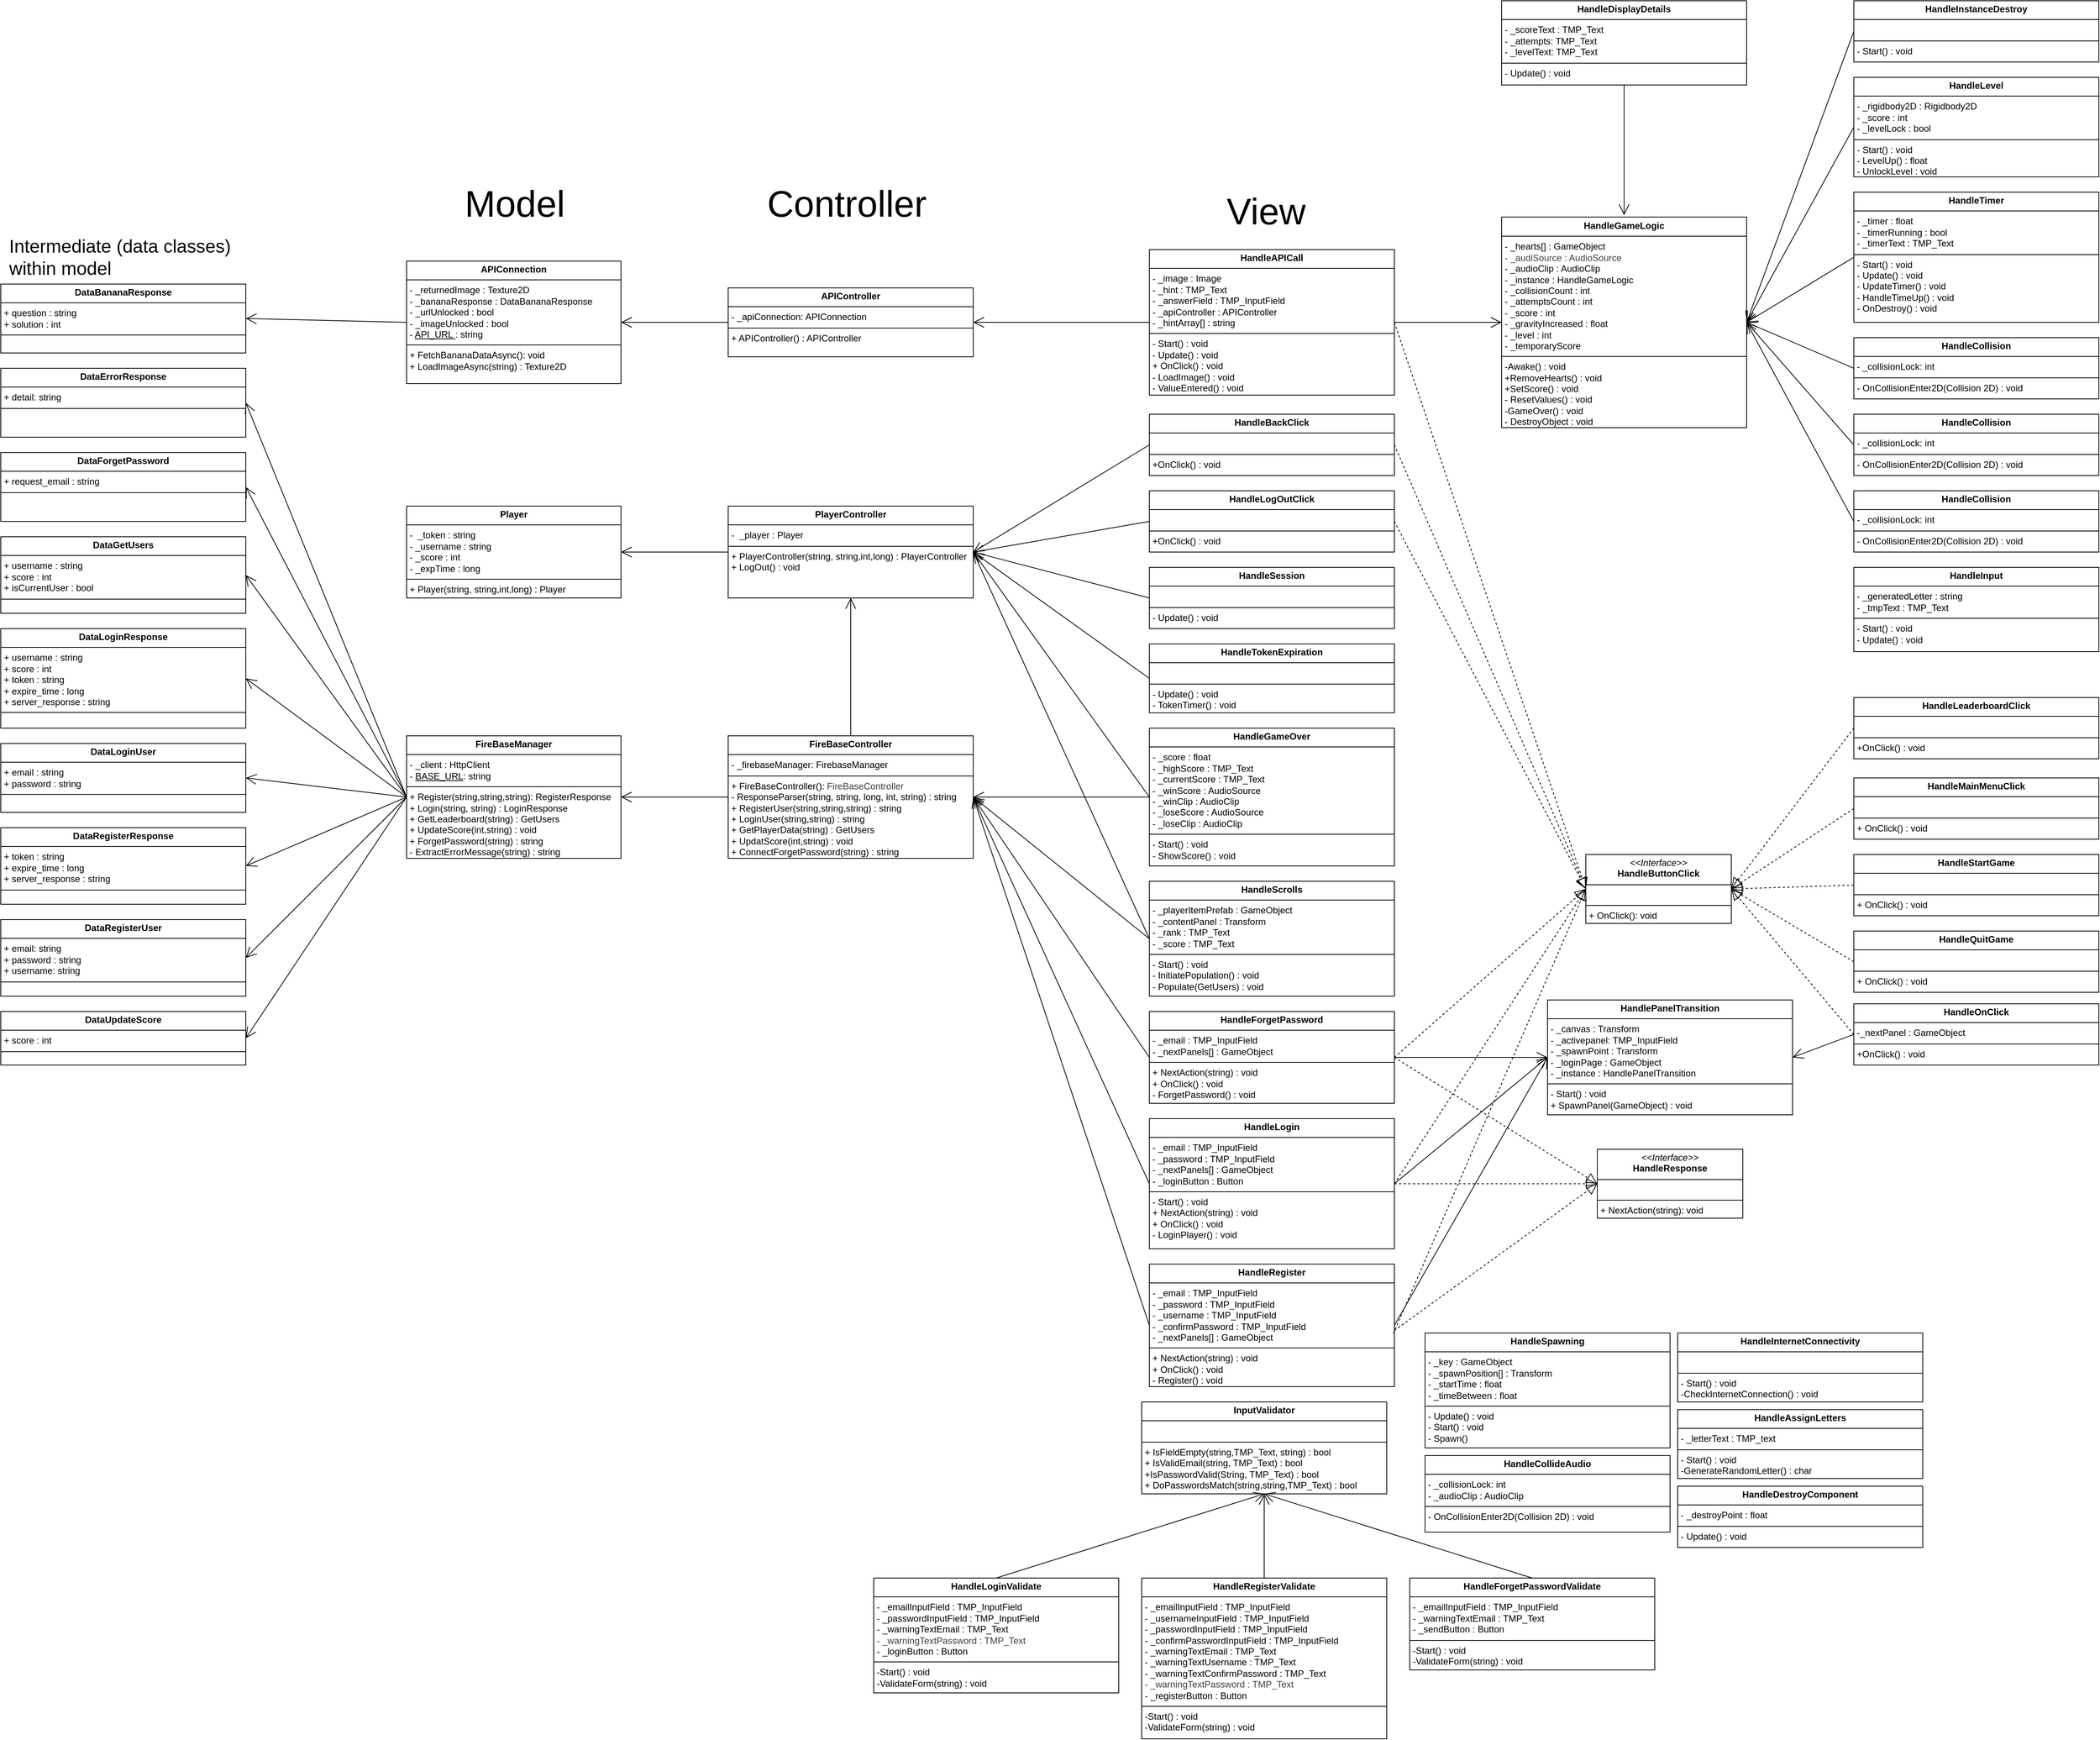 <mxfile>
    <diagram id="7wWfOI0LtiimTKxbhTSa" name="Page-1">
        <mxGraphModel dx="5377" dy="3697" grid="1" gridSize="10" guides="1" tooltips="1" connect="1" arrows="1" fold="1" page="1" pageScale="1" pageWidth="850" pageHeight="1100" math="0" shadow="0">
            <root>
                <mxCell id="0"/>
                <mxCell id="1" parent="0"/>
                <mxCell id="9" value="&lt;p style=&quot;margin:0px;margin-top:4px;text-align:center;&quot;&gt;&lt;i&gt;&amp;lt;&amp;lt;Interface&amp;gt;&amp;gt;&lt;/i&gt;&lt;br&gt;&lt;b&gt;HandleButtonClick&lt;/b&gt;&lt;/p&gt;&lt;hr size=&quot;1&quot; style=&quot;border-style:solid;&quot;&gt;&lt;p style=&quot;margin:0px;margin-left:4px;&quot;&gt;&lt;br&gt;&lt;/p&gt;&lt;hr size=&quot;1&quot; style=&quot;border-style:solid;&quot;&gt;&lt;p style=&quot;margin:0px;margin-left:4px;&quot;&gt;+ OnClick(): void&lt;br&gt;&lt;/p&gt;" style="verticalAlign=top;align=left;overflow=fill;html=1;whiteSpace=wrap;" parent="1" vertex="1">
                    <mxGeometry x="2010" y="935" width="190" height="90" as="geometry"/>
                </mxCell>
                <mxCell id="11" value="&lt;p style=&quot;margin:0px;margin-top:4px;text-align:center;&quot;&gt;&lt;b&gt;APIConnection&lt;/b&gt;&lt;/p&gt;&lt;hr size=&quot;1&quot; style=&quot;border-style:solid;&quot;&gt;&lt;p style=&quot;margin:0px;margin-left:4px;&quot;&gt;- _returnedImage : Texture2D&lt;/p&gt;&lt;p style=&quot;margin:0px;margin-left:4px;&quot;&gt;- _bananaResponse : DataBananaResponse&lt;/p&gt;&lt;p style=&quot;margin:0px;margin-left:4px;&quot;&gt;- _urlUnlocked : bool&lt;/p&gt;&lt;p style=&quot;margin:0px;margin-left:4px;&quot;&gt;- _imageUnlocked : bool&lt;/p&gt;&lt;p style=&quot;margin:0px;margin-left:4px;&quot;&gt;- &lt;u&gt;API_URL &lt;/u&gt;: string&lt;/p&gt;&lt;hr size=&quot;1&quot; style=&quot;border-style:solid;&quot;&gt;&lt;p style=&quot;margin:0px;margin-left:4px;&quot;&gt;+ FetchBananaDataAsync(): void&lt;/p&gt;&lt;p style=&quot;margin:0px;margin-left:4px;&quot;&gt;+ LoadImageAsync(string) : Texture2D&lt;/p&gt;" style="verticalAlign=top;align=left;overflow=fill;html=1;whiteSpace=wrap;" parent="1" vertex="1">
                    <mxGeometry x="470" y="160" width="280" height="160" as="geometry"/>
                </mxCell>
                <mxCell id="13" value="&lt;p style=&quot;margin:0px;margin-top:4px;text-align:center;&quot;&gt;&lt;b&gt;FireBaseManager&lt;/b&gt;&lt;/p&gt;&lt;hr size=&quot;1&quot; style=&quot;border-style:solid;&quot;&gt;&lt;p style=&quot;margin:0px;margin-left:4px;&quot;&gt;- _client : HttpClient&lt;/p&gt;&lt;p style=&quot;margin:0px;margin-left:4px;&quot;&gt;- &lt;u&gt;BASE_URL&lt;/u&gt;: string&lt;/p&gt;&lt;hr size=&quot;1&quot; style=&quot;border-style:solid;&quot;&gt;&lt;p style=&quot;margin:0px;margin-left:4px;&quot;&gt;+ Register(string,string,string): RegisterResponse&lt;/p&gt;&lt;p style=&quot;margin:0px;margin-left:4px;&quot;&gt;+ Login(string, string) : LoginResponse&lt;/p&gt;&lt;p style=&quot;margin:0px;margin-left:4px;&quot;&gt;+ GetLeaderboard(string) : GetUsers&lt;/p&gt;&lt;p style=&quot;margin:0px;margin-left:4px;&quot;&gt;+ UpdateScore(int,string) : void&lt;/p&gt;&lt;p style=&quot;margin:0px;margin-left:4px;&quot;&gt;+ ForgetPassword(string) : string&lt;/p&gt;&lt;p style=&quot;margin:0px;margin-left:4px;&quot;&gt;- ExtractErrorMessage(string) : string&lt;/p&gt;" style="verticalAlign=top;align=left;overflow=fill;html=1;whiteSpace=wrap;" parent="1" vertex="1">
                    <mxGeometry x="470" y="780" width="280" height="160" as="geometry"/>
                </mxCell>
                <mxCell id="14" value="&lt;p style=&quot;margin:0px;margin-top:4px;text-align:center;&quot;&gt;&lt;b&gt;Player&lt;/b&gt;&lt;/p&gt;&lt;hr size=&quot;1&quot; style=&quot;border-style:solid;&quot;&gt;&lt;p style=&quot;margin:0px;margin-left:4px;&quot;&gt;-&amp;nbsp; _token : string&lt;/p&gt;&lt;p style=&quot;margin:0px;margin-left:4px;&quot;&gt;- _username&amp;nbsp;: string&lt;/p&gt;&lt;p style=&quot;margin:0px;margin-left:4px;&quot;&gt;- _score : int&lt;/p&gt;&lt;p style=&quot;margin:0px;margin-left:4px;&quot;&gt;- _expTime : long&lt;/p&gt;&lt;hr size=&quot;1&quot; style=&quot;border-style:solid;&quot;&gt;&lt;p style=&quot;margin:0px;margin-left:4px;&quot;&gt;+ Player(string, string,int,long) : Player&lt;/p&gt;" style="verticalAlign=top;align=left;overflow=fill;html=1;whiteSpace=wrap;" parent="1" vertex="1">
                    <mxGeometry x="470" y="480" width="280" height="120" as="geometry"/>
                </mxCell>
                <mxCell id="15" value="&lt;p style=&quot;margin:0px;margin-top:4px;text-align:center;&quot;&gt;&lt;b&gt;APIController&lt;/b&gt;&lt;/p&gt;&lt;hr size=&quot;1&quot; style=&quot;border-style:solid;&quot;&gt;&lt;p style=&quot;margin:0px;margin-left:4px;&quot;&gt;- _apiConnection: APIConnection&lt;/p&gt;&lt;hr size=&quot;1&quot; style=&quot;border-style:solid;&quot;&gt;&lt;p style=&quot;margin:0px;margin-left:4px;&quot;&gt;+ APIController() : APIController&lt;/p&gt;" style="verticalAlign=top;align=left;overflow=fill;html=1;whiteSpace=wrap;" parent="1" vertex="1">
                    <mxGeometry x="890" y="195" width="320" height="90" as="geometry"/>
                </mxCell>
                <mxCell id="17" value="&lt;p style=&quot;margin:0px;margin-top:4px;text-align:center;&quot;&gt;&lt;b&gt;FireBaseController&lt;/b&gt;&lt;/p&gt;&lt;hr size=&quot;1&quot; style=&quot;border-style:solid;&quot;&gt;&lt;p style=&quot;margin:0px;margin-left:4px;&quot;&gt;- _firebaseManager: FirebaseManager&lt;/p&gt;&lt;hr size=&quot;1&quot; style=&quot;border-style:solid;&quot;&gt;&lt;p style=&quot;margin:0px;margin-left:4px;&quot;&gt;+ FireBaseController():&amp;nbsp;&lt;span style=&quot;color: rgb(63, 63, 63); background-color: transparent;&quot;&gt;FireBaseController&lt;/span&gt;&lt;/p&gt;&lt;p style=&quot;margin:0px;margin-left:4px;&quot;&gt;- ResponseParser(string, string, long, int, string) : string&lt;/p&gt;&lt;p style=&quot;margin:0px;margin-left:4px;&quot;&gt;+ RegisterUser(string,string,string) : string&lt;/p&gt;&lt;p style=&quot;margin:0px;margin-left:4px;&quot;&gt;+ LoginUser(string,string) : string&lt;/p&gt;&lt;p style=&quot;margin:0px;margin-left:4px;&quot;&gt;+ GetPlayerData(string) : GetUsers&lt;/p&gt;&lt;p style=&quot;margin:0px;margin-left:4px;&quot;&gt;+ UpdatScore(int,string) : void&lt;/p&gt;&lt;p style=&quot;margin:0px;margin-left:4px;&quot;&gt;+ ConnectForgetPassword(string) : string&lt;/p&gt;" style="verticalAlign=top;align=left;overflow=fill;html=1;whiteSpace=wrap;" parent="1" vertex="1">
                    <mxGeometry x="890" y="780" width="320" height="160" as="geometry"/>
                </mxCell>
                <mxCell id="18" value="&lt;p style=&quot;margin:0px;margin-top:4px;text-align:center;&quot;&gt;&lt;b&gt;PlayerController&lt;/b&gt;&lt;/p&gt;&lt;hr size=&quot;1&quot; style=&quot;border-style:solid;&quot;&gt;&lt;p style=&quot;margin:0px;margin-left:4px;&quot;&gt;-&amp;nbsp; _player : Player&lt;/p&gt;&lt;hr size=&quot;1&quot; style=&quot;border-style:solid;&quot;&gt;&lt;p style=&quot;margin:0px;margin-left:4px;&quot;&gt;+ PlayerController(string, string,int,long) : PlayerController&lt;/p&gt;&lt;p style=&quot;margin:0px;margin-left:4px;&quot;&gt;+ LogOut() : void&lt;/p&gt;" style="verticalAlign=top;align=left;overflow=fill;html=1;whiteSpace=wrap;" parent="1" vertex="1">
                    <mxGeometry x="890" y="480" width="320" height="120" as="geometry"/>
                </mxCell>
                <mxCell id="21" value="&lt;p style=&quot;margin:0px;margin-top:4px;text-align:center;&quot;&gt;&lt;b&gt;HandleAPICall&lt;/b&gt;&lt;/p&gt;&lt;hr size=&quot;1&quot; style=&quot;border-style:solid;&quot;&gt;&lt;p style=&quot;margin:0px;margin-left:4px;&quot;&gt;- _image : Image&lt;/p&gt;&lt;p style=&quot;margin:0px;margin-left:4px;&quot;&gt;- _hint : TMP_Text&lt;/p&gt;&lt;p style=&quot;margin:0px;margin-left:4px;&quot;&gt;- _answerField : TMP_InputField&lt;/p&gt;&lt;p style=&quot;margin:0px;margin-left:4px;&quot;&gt;- _apiController : APIController&lt;/p&gt;&lt;p style=&quot;margin:0px;margin-left:4px;&quot;&gt;- _hintArray[] : string&lt;/p&gt;&lt;hr size=&quot;1&quot; style=&quot;border-style:solid;&quot;&gt;&lt;p style=&quot;margin:0px;margin-left:4px;&quot;&gt;- Start() : void&lt;/p&gt;&lt;p style=&quot;margin:0px;margin-left:4px;&quot;&gt;- Update() : void&lt;/p&gt;&lt;p style=&quot;margin:0px;margin-left:4px;&quot;&gt;+ OnClick() : void&lt;/p&gt;&lt;p style=&quot;margin:0px;margin-left:4px;&quot;&gt;- LoadImage() : void&lt;/p&gt;&lt;p style=&quot;margin:0px;margin-left:4px;&quot;&gt;- ValueEntered() : void&lt;/p&gt;" style="verticalAlign=top;align=left;overflow=fill;html=1;whiteSpace=wrap;" parent="1" vertex="1">
                    <mxGeometry x="1440" y="145" width="320" height="190" as="geometry"/>
                </mxCell>
                <mxCell id="22" value="&lt;p style=&quot;margin:0px;margin-top:4px;text-align:center;&quot;&gt;&lt;b&gt;HandleTimer&lt;/b&gt;&lt;/p&gt;&lt;hr size=&quot;1&quot; style=&quot;border-style:solid;&quot;&gt;&lt;p style=&quot;margin:0px;margin-left:4px;&quot;&gt;- _timer : float&lt;/p&gt;&lt;p style=&quot;margin:0px;margin-left:4px;&quot;&gt;- _timerRunning : bool&lt;/p&gt;&lt;p style=&quot;margin:0px;margin-left:4px;&quot;&gt;- _timerText : TMP_Text&lt;/p&gt;&lt;hr size=&quot;1&quot; style=&quot;border-style:solid;&quot;&gt;&lt;p style=&quot;margin:0px;margin-left:4px;&quot;&gt;- Start() : void&lt;/p&gt;&lt;p style=&quot;margin:0px;margin-left:4px;&quot;&gt;- Update() : void&lt;/p&gt;&lt;p style=&quot;margin:0px;margin-left:4px;&quot;&gt;- UpdateTimer() : void&lt;/p&gt;&lt;p style=&quot;margin:0px;margin-left:4px;&quot;&gt;- HandleTimeUp() : void&lt;/p&gt;&lt;p style=&quot;margin:0px;margin-left:4px;&quot;&gt;- OnDestroy() : void&lt;/p&gt;" style="verticalAlign=top;align=left;overflow=fill;html=1;whiteSpace=wrap;" parent="1" vertex="1">
                    <mxGeometry x="2360" y="70" width="320" height="170" as="geometry"/>
                </mxCell>
                <mxCell id="25" value="&lt;p style=&quot;margin:0px;margin-top:4px;text-align:center;&quot;&gt;&lt;b&gt;HandleGameOver&lt;/b&gt;&lt;/p&gt;&lt;hr size=&quot;1&quot; style=&quot;border-style:solid;&quot;&gt;&lt;p style=&quot;margin:0px;margin-left:4px;&quot;&gt;- _score : float&lt;/p&gt;&lt;p style=&quot;margin:0px;margin-left:4px;&quot;&gt;- _highScore : TMP_Text&lt;/p&gt;&lt;p style=&quot;margin:0px;margin-left:4px;&quot;&gt;- _currentScore : TMP_Text&lt;/p&gt;&lt;p style=&quot;margin:0px;margin-left:4px;&quot;&gt;- _winScore : AudioSource&lt;/p&gt;&lt;p style=&quot;margin:0px;margin-left:4px;&quot;&gt;- _winClip : AudioClip&lt;/p&gt;&lt;p style=&quot;margin: 0px 0px 0px 4px;&quot;&gt;- _loseScore : AudioSource&lt;/p&gt;&lt;p style=&quot;margin: 0px 0px 0px 4px;&quot;&gt;- _loseClip : AudioClip&lt;/p&gt;&lt;hr size=&quot;1&quot; style=&quot;border-style:solid;&quot;&gt;&lt;p style=&quot;margin:0px;margin-left:4px;&quot;&gt;- Start() : void&lt;/p&gt;&lt;p style=&quot;margin:0px;margin-left:4px;&quot;&gt;- ShowScore() : void&lt;/p&gt;" style="verticalAlign=top;align=left;overflow=fill;html=1;whiteSpace=wrap;" parent="1" vertex="1">
                    <mxGeometry x="1440" y="770" width="320" height="180" as="geometry"/>
                </mxCell>
                <mxCell id="26" value="&lt;p style=&quot;margin:0px;margin-top:4px;text-align:center;&quot;&gt;&lt;b&gt;HandleBackClick&lt;/b&gt;&lt;/p&gt;&lt;hr size=&quot;1&quot; style=&quot;border-style:solid;&quot;&gt;&lt;p style=&quot;margin:0px;margin-left:4px;&quot;&gt;&lt;br&gt;&lt;/p&gt;&lt;hr size=&quot;1&quot; style=&quot;border-style:solid;&quot;&gt;&lt;p style=&quot;margin:0px;margin-left:4px;&quot;&gt;+OnClick() : void&lt;/p&gt;" style="verticalAlign=top;align=left;overflow=fill;html=1;whiteSpace=wrap;" parent="1" vertex="1">
                    <mxGeometry x="1440" y="360" width="320" height="80" as="geometry"/>
                </mxCell>
                <mxCell id="28" value="&lt;p style=&quot;margin:0px;margin-top:4px;text-align:center;&quot;&gt;&lt;b&gt;HandleScrolls&lt;/b&gt;&lt;/p&gt;&lt;hr size=&quot;1&quot; style=&quot;border-style:solid;&quot;&gt;&lt;p style=&quot;margin:0px;margin-left:4px;&quot;&gt;- _playerItemPrefab : GameObject&lt;/p&gt;&lt;p style=&quot;margin:0px;margin-left:4px;&quot;&gt;- _contentPanel : Transform&lt;/p&gt;&lt;p style=&quot;margin:0px;margin-left:4px;&quot;&gt;- _rank : TMP_Text&lt;/p&gt;&lt;p style=&quot;margin:0px;margin-left:4px;&quot;&gt;- _score : TMP_Text&lt;/p&gt;&lt;hr size=&quot;1&quot; style=&quot;border-style:solid;&quot;&gt;&lt;p style=&quot;margin:0px;margin-left:4px;&quot;&gt;- Start() : void&lt;/p&gt;&lt;p style=&quot;margin:0px;margin-left:4px;&quot;&gt;- InitiatePopulation() : void&lt;/p&gt;&lt;p style=&quot;margin:0px;margin-left:4px;&quot;&gt;- Populate(GetUsers) : void&lt;/p&gt;" style="verticalAlign=top;align=left;overflow=fill;html=1;whiteSpace=wrap;" parent="1" vertex="1">
                    <mxGeometry x="1440" y="970" width="320" height="150" as="geometry"/>
                </mxCell>
                <mxCell id="31" value="&lt;p style=&quot;margin:0px;margin-top:4px;text-align:center;&quot;&gt;&lt;b&gt;HandleForgetPassword&lt;/b&gt;&lt;/p&gt;&lt;hr size=&quot;1&quot; style=&quot;border-style:solid;&quot;&gt;&lt;p style=&quot;margin:0px;margin-left:4px;&quot;&gt;- _email : TMP_InputField&lt;/p&gt;&lt;p style=&quot;margin:0px;margin-left:4px;&quot;&gt;- _nextPanels[] : GameObject&lt;/p&gt;&lt;hr size=&quot;1&quot; style=&quot;border-style:solid;&quot;&gt;&lt;p style=&quot;margin:0px;margin-left:4px;&quot;&gt;+ NextAction(string) : void&lt;/p&gt;&lt;p style=&quot;margin:0px;margin-left:4px;&quot;&gt;+ OnClick() : void&lt;/p&gt;&lt;p style=&quot;margin:0px;margin-left:4px;&quot;&gt;- ForgetPassword() : void&lt;/p&gt;" style="verticalAlign=top;align=left;overflow=fill;html=1;whiteSpace=wrap;" parent="1" vertex="1">
                    <mxGeometry x="1440" y="1140" width="320" height="120" as="geometry"/>
                </mxCell>
                <mxCell id="32" value="&lt;p style=&quot;margin:0px;margin-top:4px;text-align:center;&quot;&gt;&lt;b&gt;HandleForgetPasswordValidate&lt;/b&gt;&lt;/p&gt;&lt;hr size=&quot;1&quot; style=&quot;border-style:solid;&quot;&gt;&lt;p style=&quot;margin:0px;margin-left:4px;&quot;&gt;- _emailInputField : TMP_InputField&lt;/p&gt;&lt;p style=&quot;margin:0px;margin-left:4px;&quot;&gt;- _warningTextEmail : TMP_Text&lt;/p&gt;&lt;p style=&quot;margin:0px;margin-left:4px;&quot;&gt;- _sendButton : Button&lt;/p&gt;&lt;hr size=&quot;1&quot; style=&quot;border-style:solid;&quot;&gt;&lt;p style=&quot;margin:0px;margin-left:4px;&quot;&gt;-Start() : void&lt;/p&gt;&lt;p style=&quot;margin:0px;margin-left:4px;&quot;&gt;-ValidateForm(string) : void&lt;/p&gt;" style="verticalAlign=top;align=left;overflow=fill;html=1;whiteSpace=wrap;" parent="1" vertex="1">
                    <mxGeometry x="1780" y="1880" width="320" height="120" as="geometry"/>
                </mxCell>
                <mxCell id="33" value="&lt;p style=&quot;margin:0px;margin-top:4px;text-align:center;&quot;&gt;&lt;b&gt;HandleLogin&lt;/b&gt;&lt;/p&gt;&lt;hr size=&quot;1&quot; style=&quot;border-style:solid;&quot;&gt;&lt;p style=&quot;margin:0px;margin-left:4px;&quot;&gt;- _email : TMP_InputField&lt;/p&gt;&lt;p style=&quot;margin:0px;margin-left:4px;&quot;&gt;- _password : TMP_InputField&lt;/p&gt;&lt;p style=&quot;margin:0px;margin-left:4px;&quot;&gt;- _nextPanels[] : GameObject&lt;/p&gt;&lt;p style=&quot;margin:0px;margin-left:4px;&quot;&gt;- _loginButton : Button&lt;/p&gt;&lt;hr size=&quot;1&quot; style=&quot;border-style:solid;&quot;&gt;&lt;p style=&quot;margin:0px;margin-left:4px;&quot;&gt;- Start() : void&lt;/p&gt;&lt;p style=&quot;margin:0px;margin-left:4px;&quot;&gt;+ NextAction(string) : void&lt;/p&gt;&lt;p style=&quot;margin:0px;margin-left:4px;&quot;&gt;+ OnClick() : void&lt;/p&gt;&lt;p style=&quot;margin:0px;margin-left:4px;&quot;&gt;- LoginPlayer() : void&lt;/p&gt;" style="verticalAlign=top;align=left;overflow=fill;html=1;whiteSpace=wrap;" parent="1" vertex="1">
                    <mxGeometry x="1440" y="1280" width="320" height="170" as="geometry"/>
                </mxCell>
                <mxCell id="35" value="&lt;p style=&quot;margin:0px;margin-top:4px;text-align:center;&quot;&gt;&lt;b&gt;HandleLoginValidate&lt;/b&gt;&lt;/p&gt;&lt;hr size=&quot;1&quot; style=&quot;border-style:solid;&quot;&gt;&lt;p style=&quot;margin:0px;margin-left:4px;&quot;&gt;- _emailInputField : TMP_InputField&lt;/p&gt;&lt;p style=&quot;margin:0px;margin-left:4px;&quot;&gt;- _passwordInputField : TMP_InputField&lt;/p&gt;&lt;p style=&quot;margin:0px;margin-left:4px;&quot;&gt;- _warningTextEmail : TMP_Text&lt;/p&gt;&lt;p style=&quot;margin:0px;margin-left:4px;&quot;&gt;&lt;span style=&quot;color: rgb(63, 63, 63);&quot;&gt;- _warningTextPassword : TMP_Text&lt;/span&gt;&lt;/p&gt;&lt;p style=&quot;margin:0px;margin-left:4px;&quot;&gt;- _loginButton : Button&lt;/p&gt;&lt;hr size=&quot;1&quot; style=&quot;border-style:solid;&quot;&gt;&lt;p style=&quot;margin:0px;margin-left:4px;&quot;&gt;-Start() : void&lt;/p&gt;&lt;p style=&quot;margin:0px;margin-left:4px;&quot;&gt;-ValidateForm(string) : void&lt;/p&gt;" style="verticalAlign=top;align=left;overflow=fill;html=1;whiteSpace=wrap;" parent="1" vertex="1">
                    <mxGeometry x="1080" y="1880" width="320" height="150" as="geometry"/>
                </mxCell>
                <mxCell id="37" value="&lt;p style=&quot;margin:0px;margin-top:4px;text-align:center;&quot;&gt;&lt;b&gt;HandleOnClick&lt;/b&gt;&lt;/p&gt;&lt;hr size=&quot;1&quot; style=&quot;border-style:solid;&quot;&gt;&lt;p style=&quot;margin:0px;margin-left:4px;&quot;&gt;-_nextPanel : GameObject&lt;/p&gt;&lt;hr size=&quot;1&quot; style=&quot;border-style:solid;&quot;&gt;&lt;p style=&quot;margin:0px;margin-left:4px;&quot;&gt;+OnClick() : void&lt;/p&gt;" style="verticalAlign=top;align=left;overflow=fill;html=1;whiteSpace=wrap;" parent="1" vertex="1">
                    <mxGeometry x="2360" y="1130" width="320" height="80" as="geometry"/>
                </mxCell>
                <mxCell id="39" value="&lt;p style=&quot;margin:0px;margin-top:4px;text-align:center;&quot;&gt;&lt;b&gt;HandleRegister&lt;/b&gt;&lt;/p&gt;&lt;hr size=&quot;1&quot; style=&quot;border-style:solid;&quot;&gt;&lt;p style=&quot;margin:0px;margin-left:4px;&quot;&gt;- _email : TMP_InputField&lt;/p&gt;&lt;p style=&quot;margin:0px;margin-left:4px;&quot;&gt;- _password : TMP_InputField&lt;/p&gt;&lt;p style=&quot;margin:0px;margin-left:4px;&quot;&gt;- _username : TMP_InputField&lt;/p&gt;&lt;p style=&quot;margin:0px;margin-left:4px;&quot;&gt;- _confirmPassword : TMP_InputField&lt;/p&gt;&lt;p style=&quot;margin:0px;margin-left:4px;&quot;&gt;- _nextPanels[] : GameObject&lt;/p&gt;&lt;hr size=&quot;1&quot; style=&quot;border-style:solid;&quot;&gt;&lt;p style=&quot;margin:0px;margin-left:4px;&quot;&gt;&lt;span style=&quot;background-color: transparent;&quot;&gt;+ NextAction(string) : void&lt;/span&gt;&lt;/p&gt;&lt;p style=&quot;margin:0px;margin-left:4px;&quot;&gt;+ OnClick() : void&lt;/p&gt;&lt;p style=&quot;margin:0px;margin-left:4px;&quot;&gt;- Register() : void&lt;/p&gt;" style="verticalAlign=top;align=left;overflow=fill;html=1;whiteSpace=wrap;" parent="1" vertex="1">
                    <mxGeometry x="1440" y="1470" width="320" height="160" as="geometry"/>
                </mxCell>
                <mxCell id="40" value="&lt;p style=&quot;margin:0px;margin-top:4px;text-align:center;&quot;&gt;&lt;b&gt;HandleRegisterValidate&lt;/b&gt;&lt;/p&gt;&lt;hr size=&quot;1&quot; style=&quot;border-style:solid;&quot;&gt;&lt;p style=&quot;margin:0px;margin-left:4px;&quot;&gt;- _emailInputField : TMP_InputField&lt;/p&gt;&lt;p style=&quot;margin:0px;margin-left:4px;&quot;&gt;- _usernameInputField : TMP_InputField&lt;/p&gt;&lt;p style=&quot;margin:0px;margin-left:4px;&quot;&gt;- _passwordInputField : TMP_InputField&lt;/p&gt;&lt;p style=&quot;margin:0px;margin-left:4px;&quot;&gt;- _confirmPasswordInputField : TMP_InputField&lt;/p&gt;&lt;p style=&quot;margin:0px;margin-left:4px;&quot;&gt;- _warningTextEmail : TMP_Text&lt;/p&gt;&lt;p style=&quot;margin:0px;margin-left:4px;&quot;&gt;- _warningTextUsername : TMP_Text&lt;/p&gt;&lt;p style=&quot;margin:0px;margin-left:4px;&quot;&gt;- _warningTextConfirmPassword : TMP_Text&lt;/p&gt;&lt;p style=&quot;margin:0px;margin-left:4px;&quot;&gt;&lt;span style=&quot;color: rgb(63, 63, 63);&quot;&gt;- _warningTextPassword : TMP_Text&lt;/span&gt;&lt;/p&gt;&lt;p style=&quot;margin:0px;margin-left:4px;&quot;&gt;- _registerButton : Button&lt;/p&gt;&lt;hr size=&quot;1&quot; style=&quot;border-style:solid;&quot;&gt;&lt;p style=&quot;margin:0px;margin-left:4px;&quot;&gt;-Start() : void&lt;/p&gt;&lt;p style=&quot;margin:0px;margin-left:4px;&quot;&gt;-ValidateForm(string) : void&lt;/p&gt;" style="verticalAlign=top;align=left;overflow=fill;html=1;whiteSpace=wrap;" parent="1" vertex="1">
                    <mxGeometry x="1430" y="1880" width="320" height="210" as="geometry"/>
                </mxCell>
                <mxCell id="41" value="&lt;p style=&quot;margin:0px;margin-top:4px;text-align:center;&quot;&gt;&lt;b&gt;InputValidator&lt;/b&gt;&lt;/p&gt;&lt;hr size=&quot;1&quot; style=&quot;border-style:solid;&quot;&gt;&lt;p style=&quot;margin:0px;margin-left:4px;&quot;&gt;&lt;br&gt;&lt;/p&gt;&lt;hr size=&quot;1&quot; style=&quot;border-style:solid;&quot;&gt;&lt;p style=&quot;margin:0px;margin-left:4px;&quot;&gt;&lt;span style=&quot;background-color: transparent;&quot;&gt;+ IsFieldEmpty(string,TMP_Text, string) : bool&lt;/span&gt;&lt;/p&gt;&lt;p style=&quot;margin:0px;margin-left:4px;&quot;&gt;+ IsValidEmail(string, TMP_Text) : bool&lt;/p&gt;&lt;p style=&quot;margin:0px;margin-left:4px;&quot;&gt;+IsPasswordValid(String, TMP_Text) : bool&lt;/p&gt;&lt;p style=&quot;margin:0px;margin-left:4px;&quot;&gt;+ DoPasswordsMatch(string,string,TMP_Text) : bool&lt;/p&gt;" style="verticalAlign=top;align=left;overflow=fill;html=1;whiteSpace=wrap;" parent="1" vertex="1">
                    <mxGeometry x="1430" y="1650" width="320" height="120" as="geometry"/>
                </mxCell>
                <mxCell id="43" value="&lt;p style=&quot;margin:0px;margin-top:4px;text-align:center;&quot;&gt;&lt;b&gt;HandleCollideAudio&lt;/b&gt;&lt;/p&gt;&lt;hr size=&quot;1&quot; style=&quot;border-style:solid;&quot;&gt;&lt;p style=&quot;margin:0px;margin-left:4px;&quot;&gt;- _collisionLock: int&lt;/p&gt;&lt;p style=&quot;margin:0px;margin-left:4px;&quot;&gt;- _audioClip : AudioClip&lt;/p&gt;&lt;hr size=&quot;1&quot; style=&quot;border-style:solid;&quot;&gt;&lt;p style=&quot;margin:0px;margin-left:4px;&quot;&gt;- OnCollisionEnter2D(Collision 2D) : void&lt;/p&gt;" style="verticalAlign=top;align=left;overflow=fill;html=1;whiteSpace=wrap;" parent="1" vertex="1">
                    <mxGeometry x="1800" y="1720" width="320" height="100" as="geometry"/>
                </mxCell>
                <mxCell id="44" value="&lt;p style=&quot;margin:0px;margin-top:4px;text-align:center;&quot;&gt;&lt;b&gt;HandleCollision&lt;/b&gt;&lt;/p&gt;&lt;hr size=&quot;1&quot; style=&quot;border-style:solid;&quot;&gt;&lt;p style=&quot;margin:0px;margin-left:4px;&quot;&gt;- _collisionLock: int&lt;/p&gt;&lt;hr size=&quot;1&quot; style=&quot;border-style:solid;&quot;&gt;&lt;p style=&quot;margin:0px;margin-left:4px;&quot;&gt;- OnCollisionEnter2D(Collision 2D) : void&lt;/p&gt;" style="verticalAlign=top;align=left;overflow=fill;html=1;whiteSpace=wrap;" parent="1" vertex="1">
                    <mxGeometry x="2360" y="460" width="320" height="80" as="geometry"/>
                </mxCell>
                <mxCell id="45" value="&lt;p style=&quot;margin:0px;margin-top:4px;text-align:center;&quot;&gt;&lt;b&gt;HandleGameLogic&lt;/b&gt;&lt;/p&gt;&lt;hr size=&quot;1&quot; style=&quot;border-style:solid;&quot;&gt;&lt;p style=&quot;margin:0px;margin-left:4px;&quot;&gt;&lt;span style=&quot;background-color: transparent;&quot;&gt;- _hearts[] : GameObject&lt;/span&gt;&lt;/p&gt;&lt;p style=&quot;margin:0px;margin-left:4px;&quot;&gt;&lt;span style=&quot;color: rgb(63, 63, 63);&quot;&gt;- _audiSource : AudioSource&lt;/span&gt;&lt;/p&gt;&lt;p style=&quot;margin:0px;margin-left:4px;&quot;&gt;- _audioClip : AudioClip&lt;/p&gt;&lt;p style=&quot;margin:0px;margin-left:4px;&quot;&gt;- _instance : HandleGameLogic&lt;/p&gt;&lt;p style=&quot;margin:0px;margin-left:4px;&quot;&gt;- _collisionCount : int&lt;/p&gt;&lt;p style=&quot;margin:0px;margin-left:4px;&quot;&gt;- _attemptsCount : int&lt;/p&gt;&lt;p style=&quot;margin:0px;margin-left:4px;&quot;&gt;- _score : int&lt;/p&gt;&lt;p style=&quot;margin:0px;margin-left:4px;&quot;&gt;- _gravityIncreased : float&lt;/p&gt;&lt;p style=&quot;margin:0px;margin-left:4px;&quot;&gt;- _level : int&lt;/p&gt;&lt;p style=&quot;margin:0px;margin-left:4px;&quot;&gt;- _temporaryScore&lt;/p&gt;&lt;hr size=&quot;1&quot; style=&quot;border-style:solid;&quot;&gt;&lt;p style=&quot;margin:0px;margin-left:4px;&quot;&gt;-Awake() : void&lt;/p&gt;&lt;p style=&quot;margin:0px;margin-left:4px;&quot;&gt;+RemoveHearts() : void&lt;/p&gt;&lt;p style=&quot;margin:0px;margin-left:4px;&quot;&gt;+SetScore() : void&lt;/p&gt;&lt;p style=&quot;margin:0px;margin-left:4px;&quot;&gt;- ResetValues() : void&lt;/p&gt;&lt;p style=&quot;margin:0px;margin-left:4px;&quot;&gt;-GameOver() : void&lt;/p&gt;&lt;p style=&quot;margin:0px;margin-left:4px;&quot;&gt;- DestroyObject : void&lt;/p&gt;" style="verticalAlign=top;align=left;overflow=fill;html=1;whiteSpace=wrap;" parent="1" vertex="1">
                    <mxGeometry x="1900" y="102.5" width="320" height="275" as="geometry"/>
                </mxCell>
                <mxCell id="46" value="&lt;p style=&quot;margin:0px;margin-top:4px;text-align:center;&quot;&gt;&lt;b&gt;HandleInput&lt;/b&gt;&lt;/p&gt;&lt;hr size=&quot;1&quot; style=&quot;border-style:solid;&quot;&gt;&lt;p style=&quot;margin:0px;margin-left:4px;&quot;&gt;- _generatedLetter : string&lt;/p&gt;&lt;p style=&quot;margin:0px;margin-left:4px;&quot;&gt;- _tmpText : TMP_Text&lt;/p&gt;&lt;hr size=&quot;1&quot; style=&quot;border-style:solid;&quot;&gt;&lt;p style=&quot;margin:0px;margin-left:4px;&quot;&gt;- Start() : void&lt;/p&gt;&lt;p style=&quot;margin:0px;margin-left:4px;&quot;&gt;- Update() : void&lt;/p&gt;" style="verticalAlign=top;align=left;overflow=fill;html=1;whiteSpace=wrap;" parent="1" vertex="1">
                    <mxGeometry x="2360" y="560" width="320" height="110" as="geometry"/>
                </mxCell>
                <mxCell id="47" value="&lt;p style=&quot;margin:0px;margin-top:4px;text-align:center;&quot;&gt;&lt;b&gt;HandleLevel&lt;/b&gt;&lt;/p&gt;&lt;hr size=&quot;1&quot; style=&quot;border-style:solid;&quot;&gt;&lt;p style=&quot;margin:0px;margin-left:4px;&quot;&gt;- _rigidbody2D : Rigidbody2D&lt;/p&gt;&lt;p style=&quot;margin:0px;margin-left:4px;&quot;&gt;- _score : int&lt;/p&gt;&lt;p style=&quot;margin:0px;margin-left:4px;&quot;&gt;- _levelLock : bool&lt;/p&gt;&lt;hr size=&quot;1&quot; style=&quot;border-style:solid;&quot;&gt;&lt;p style=&quot;margin:0px;margin-left:4px;&quot;&gt;- Start() : void&lt;/p&gt;&lt;p style=&quot;margin:0px;margin-left:4px;&quot;&gt;- LevelUp() : float&lt;/p&gt;&lt;p style=&quot;margin:0px;margin-left:4px;&quot;&gt;- UnlockLevel : void&lt;/p&gt;" style="verticalAlign=top;align=left;overflow=fill;html=1;whiteSpace=wrap;" parent="1" vertex="1">
                    <mxGeometry x="2360" y="-80" width="320" height="130" as="geometry"/>
                </mxCell>
                <mxCell id="49" value="&lt;p style=&quot;margin:0px;margin-top:4px;text-align:center;&quot;&gt;&lt;b&gt;HandleDestroyComponent&lt;/b&gt;&lt;/p&gt;&lt;hr size=&quot;1&quot; style=&quot;border-style:solid;&quot;&gt;&lt;p style=&quot;margin:0px;margin-left:4px;&quot;&gt;- _destroyPoint : float&lt;/p&gt;&lt;hr size=&quot;1&quot; style=&quot;border-style:solid;&quot;&gt;&lt;p style=&quot;margin:0px;margin-left:4px;&quot;&gt;- Update() : void&lt;/p&gt;" style="verticalAlign=top;align=left;overflow=fill;html=1;whiteSpace=wrap;" parent="1" vertex="1">
                    <mxGeometry x="2130" y="1760" width="320" height="80" as="geometry"/>
                </mxCell>
                <mxCell id="51" value="&lt;p style=&quot;margin:0px;margin-top:4px;text-align:center;&quot;&gt;&lt;b&gt;HandleLeaderboardClick&lt;/b&gt;&lt;/p&gt;&lt;hr size=&quot;1&quot; style=&quot;border-style:solid;&quot;&gt;&lt;p style=&quot;margin:0px;margin-left:4px;&quot;&gt;&lt;br&gt;&lt;/p&gt;&lt;hr size=&quot;1&quot; style=&quot;border-style:solid;&quot;&gt;&lt;p style=&quot;margin:0px;margin-left:4px;&quot;&gt;+OnClick() : void&lt;/p&gt;" style="verticalAlign=top;align=left;overflow=fill;html=1;whiteSpace=wrap;" parent="1" vertex="1">
                    <mxGeometry x="2360" y="730" width="320" height="80" as="geometry"/>
                </mxCell>
                <mxCell id="52" value="&lt;p style=&quot;margin:0px;margin-top:4px;text-align:center;&quot;&gt;&lt;b&gt;HandleLogOutClick&lt;/b&gt;&lt;/p&gt;&lt;hr size=&quot;1&quot; style=&quot;border-style:solid;&quot;&gt;&lt;p style=&quot;margin:0px;margin-left:4px;&quot;&gt;&lt;br&gt;&lt;/p&gt;&lt;hr size=&quot;1&quot; style=&quot;border-style:solid;&quot;&gt;&lt;p style=&quot;margin:0px;margin-left:4px;&quot;&gt;+OnClick() : void&lt;/p&gt;" style="verticalAlign=top;align=left;overflow=fill;html=1;whiteSpace=wrap;" parent="1" vertex="1">
                    <mxGeometry x="1440" y="460" width="320" height="80" as="geometry"/>
                </mxCell>
                <mxCell id="53" value="&lt;p style=&quot;margin:0px;margin-top:4px;text-align:center;&quot;&gt;&lt;b&gt;HandleAssignLetters&lt;/b&gt;&lt;/p&gt;&lt;hr size=&quot;1&quot; style=&quot;border-style:solid;&quot;&gt;&lt;p style=&quot;margin:0px;margin-left:4px;&quot;&gt;- _letterText : TMP_text&lt;/p&gt;&lt;hr size=&quot;1&quot; style=&quot;border-style:solid;&quot;&gt;&lt;p style=&quot;margin:0px;margin-left:4px;&quot;&gt;- Start() : void&lt;/p&gt;&lt;p style=&quot;margin:0px;margin-left:4px;&quot;&gt;-GenerateRandomLetter() : char&lt;/p&gt;" style="verticalAlign=top;align=left;overflow=fill;html=1;whiteSpace=wrap;" parent="1" vertex="1">
                    <mxGeometry x="2130" y="1660" width="320" height="90" as="geometry"/>
                </mxCell>
                <mxCell id="54" value="&lt;p style=&quot;margin:0px;margin-top:4px;text-align:center;&quot;&gt;&lt;b&gt;HandleInstanceDestroy&lt;/b&gt;&lt;/p&gt;&lt;hr size=&quot;1&quot; style=&quot;border-style:solid;&quot;&gt;&lt;p style=&quot;margin:0px;margin-left:4px;&quot;&gt;&lt;br&gt;&lt;/p&gt;&lt;hr size=&quot;1&quot; style=&quot;border-style:solid;&quot;&gt;&lt;p style=&quot;margin:0px;margin-left:4px;&quot;&gt;- Start() : void&lt;/p&gt;" style="verticalAlign=top;align=left;overflow=fill;html=1;whiteSpace=wrap;" parent="1" vertex="1">
                    <mxGeometry x="2360" y="-180" width="320" height="80" as="geometry"/>
                </mxCell>
                <mxCell id="55" value="&lt;p style=&quot;margin:0px;margin-top:4px;text-align:center;&quot;&gt;&lt;b&gt;HandleInternetConnectivity&lt;/b&gt;&lt;/p&gt;&lt;hr size=&quot;1&quot; style=&quot;border-style:solid;&quot;&gt;&lt;p style=&quot;margin:0px;margin-left:4px;&quot;&gt;&lt;br&gt;&lt;/p&gt;&lt;hr size=&quot;1&quot; style=&quot;border-style:solid;&quot;&gt;&lt;p style=&quot;margin:0px;margin-left:4px;&quot;&gt;- Start() : void&lt;/p&gt;&lt;p style=&quot;margin:0px;margin-left:4px;&quot;&gt;-CheckInternetConnection() : void&lt;/p&gt;" style="verticalAlign=top;align=left;overflow=fill;html=1;whiteSpace=wrap;" parent="1" vertex="1">
                    <mxGeometry x="2130" y="1560" width="320" height="90" as="geometry"/>
                </mxCell>
                <mxCell id="56" value="&lt;p style=&quot;margin:0px;margin-top:4px;text-align:center;&quot;&gt;&lt;b&gt;HandleMainMenuClick&lt;/b&gt;&lt;/p&gt;&lt;hr size=&quot;1&quot; style=&quot;border-style:solid;&quot;&gt;&lt;p style=&quot;margin:0px;margin-left:4px;&quot;&gt;&lt;br&gt;&lt;/p&gt;&lt;hr size=&quot;1&quot; style=&quot;border-style:solid;&quot;&gt;&lt;p style=&quot;margin:0px;margin-left:4px;&quot;&gt;+ OnClick() : void&lt;/p&gt;" style="verticalAlign=top;align=left;overflow=fill;html=1;whiteSpace=wrap;" parent="1" vertex="1">
                    <mxGeometry x="2360" y="835" width="320" height="80" as="geometry"/>
                </mxCell>
                <mxCell id="57" value="&lt;p style=&quot;margin:0px;margin-top:4px;text-align:center;&quot;&gt;&lt;b&gt;HandleQuitGame&lt;/b&gt;&lt;/p&gt;&lt;hr size=&quot;1&quot; style=&quot;border-style:solid;&quot;&gt;&lt;p style=&quot;margin:0px;margin-left:4px;&quot;&gt;&lt;br&gt;&lt;/p&gt;&lt;hr size=&quot;1&quot; style=&quot;border-style:solid;&quot;&gt;&lt;p style=&quot;margin:0px;margin-left:4px;&quot;&gt;+ OnClick() : void&lt;/p&gt;" style="verticalAlign=top;align=left;overflow=fill;html=1;whiteSpace=wrap;" parent="1" vertex="1">
                    <mxGeometry x="2360" y="1035" width="320" height="80" as="geometry"/>
                </mxCell>
                <mxCell id="58" value="&lt;p style=&quot;margin:0px;margin-top:4px;text-align:center;&quot;&gt;&lt;b&gt;HandleSession&lt;/b&gt;&lt;/p&gt;&lt;hr size=&quot;1&quot; style=&quot;border-style:solid;&quot;&gt;&lt;p style=&quot;margin:0px;margin-left:4px;&quot;&gt;&lt;br&gt;&lt;/p&gt;&lt;hr size=&quot;1&quot; style=&quot;border-style:solid;&quot;&gt;&lt;p style=&quot;margin:0px;margin-left:4px;&quot;&gt;- Update() : void&lt;/p&gt;" style="verticalAlign=top;align=left;overflow=fill;html=1;whiteSpace=wrap;" parent="1" vertex="1">
                    <mxGeometry x="1440" y="560" width="320" height="80" as="geometry"/>
                </mxCell>
                <mxCell id="59" value="&lt;p style=&quot;margin:0px;margin-top:4px;text-align:center;&quot;&gt;&lt;b&gt;HandleSpawning&lt;/b&gt;&lt;/p&gt;&lt;hr size=&quot;1&quot; style=&quot;border-style:solid;&quot;&gt;&lt;p style=&quot;margin:0px;margin-left:4px;&quot;&gt;- _key : GameObject&lt;/p&gt;&lt;p style=&quot;margin:0px;margin-left:4px;&quot;&gt;- _spawnPosition[] : Transform&lt;/p&gt;&lt;p style=&quot;margin:0px;margin-left:4px;&quot;&gt;- _startTime : float&lt;/p&gt;&lt;p style=&quot;margin:0px;margin-left:4px;&quot;&gt;- _timeBetween : float&lt;/p&gt;&lt;hr size=&quot;1&quot; style=&quot;border-style:solid;&quot;&gt;&lt;p style=&quot;margin:0px;margin-left:4px;&quot;&gt;- Update() : void&lt;/p&gt;&lt;p style=&quot;margin:0px;margin-left:4px;&quot;&gt;- Start() : void&lt;/p&gt;&lt;p style=&quot;margin:0px;margin-left:4px;&quot;&gt;- Spawn()&lt;/p&gt;" style="verticalAlign=top;align=left;overflow=fill;html=1;whiteSpace=wrap;" parent="1" vertex="1">
                    <mxGeometry x="1800" y="1560" width="320" height="150" as="geometry"/>
                </mxCell>
                <mxCell id="60" value="&lt;p style=&quot;margin:0px;margin-top:4px;text-align:center;&quot;&gt;&lt;b&gt;HandleStartGame&lt;/b&gt;&lt;/p&gt;&lt;hr size=&quot;1&quot; style=&quot;border-style:solid;&quot;&gt;&lt;p style=&quot;margin:0px;margin-left:4px;&quot;&gt;&lt;br&gt;&lt;/p&gt;&lt;hr size=&quot;1&quot; style=&quot;border-style:solid;&quot;&gt;&lt;p style=&quot;margin:0px;margin-left:4px;&quot;&gt;+ OnClick() : void&lt;/p&gt;" style="verticalAlign=top;align=left;overflow=fill;html=1;whiteSpace=wrap;" parent="1" vertex="1">
                    <mxGeometry x="2360" y="935" width="320" height="80" as="geometry"/>
                </mxCell>
                <mxCell id="61" value="&lt;p style=&quot;margin:0px;margin-top:4px;text-align:center;&quot;&gt;&lt;b&gt;HandleTokenExpiration&lt;/b&gt;&lt;/p&gt;&lt;hr size=&quot;1&quot; style=&quot;border-style:solid;&quot;&gt;&lt;p style=&quot;margin:0px;margin-left:4px;&quot;&gt;&lt;br&gt;&lt;/p&gt;&lt;hr size=&quot;1&quot; style=&quot;border-style:solid;&quot;&gt;&lt;p style=&quot;margin:0px;margin-left:4px;&quot;&gt;- Update() : void&lt;/p&gt;&lt;p style=&quot;margin:0px;margin-left:4px;&quot;&gt;- TokenTimer() : void&lt;/p&gt;" style="verticalAlign=top;align=left;overflow=fill;html=1;whiteSpace=wrap;" parent="1" vertex="1">
                    <mxGeometry x="1440" y="660" width="320" height="90" as="geometry"/>
                </mxCell>
                <mxCell id="62" value="&lt;p style=&quot;margin:0px;margin-top:4px;text-align:center;&quot;&gt;&lt;i&gt;&amp;lt;&amp;lt;Interface&amp;gt;&amp;gt;&lt;/i&gt;&lt;br&gt;&lt;b&gt;HandleResponse&lt;/b&gt;&lt;/p&gt;&lt;hr size=&quot;1&quot; style=&quot;border-style:solid;&quot;&gt;&lt;p style=&quot;margin:0px;margin-left:4px;&quot;&gt;&lt;br&gt;&lt;/p&gt;&lt;hr size=&quot;1&quot; style=&quot;border-style:solid;&quot;&gt;&lt;p style=&quot;margin:0px;margin-left:4px;&quot;&gt;+ NextAction(string): void&lt;br&gt;&lt;/p&gt;" style="verticalAlign=top;align=left;overflow=fill;html=1;whiteSpace=wrap;" parent="1" vertex="1">
                    <mxGeometry x="2025" y="1320" width="190" height="90" as="geometry"/>
                </mxCell>
                <mxCell id="63" value="&lt;p style=&quot;margin:0px;margin-top:4px;text-align:center;&quot;&gt;&lt;b&gt;DataBananaResponse&lt;/b&gt;&lt;/p&gt;&lt;hr size=&quot;1&quot; style=&quot;border-style:solid;&quot;&gt;&lt;p style=&quot;margin:0px;margin-left:4px;&quot;&gt;+ question : string&lt;/p&gt;&lt;p style=&quot;margin:0px;margin-left:4px;&quot;&gt;+ solution : int&lt;/p&gt;&lt;hr size=&quot;1&quot; style=&quot;border-style:solid;&quot;&gt;&lt;p style=&quot;margin:0px;margin-left:4px;&quot;&gt;&lt;br&gt;&lt;/p&gt;" style="verticalAlign=top;align=left;overflow=fill;html=1;whiteSpace=wrap;" parent="1" vertex="1">
                    <mxGeometry x="-60" y="190" width="320" height="90" as="geometry"/>
                </mxCell>
                <mxCell id="64" value="&lt;p style=&quot;margin:0px;margin-top:4px;text-align:center;&quot;&gt;&lt;b&gt;DataErrorResponse&lt;/b&gt;&lt;/p&gt;&lt;hr size=&quot;1&quot; style=&quot;border-style:solid;&quot;&gt;&lt;p style=&quot;margin:0px;margin-left:4px;&quot;&gt;+ detail: string&lt;/p&gt;&lt;hr size=&quot;1&quot; style=&quot;border-style:solid;&quot;&gt;&lt;p style=&quot;margin:0px;margin-left:4px;&quot;&gt;&lt;br&gt;&lt;/p&gt;" style="verticalAlign=top;align=left;overflow=fill;html=1;whiteSpace=wrap;" parent="1" vertex="1">
                    <mxGeometry x="-60" y="300" width="320" height="90" as="geometry"/>
                </mxCell>
                <mxCell id="66" value="&lt;p style=&quot;margin:0px;margin-top:4px;text-align:center;&quot;&gt;&lt;b&gt;DataForgetPassword&lt;/b&gt;&lt;/p&gt;&lt;hr size=&quot;1&quot; style=&quot;border-style:solid;&quot;&gt;&lt;p style=&quot;margin:0px;margin-left:4px;&quot;&gt;+ request_email : string&lt;/p&gt;&lt;hr size=&quot;1&quot; style=&quot;border-style:solid;&quot;&gt;&lt;p style=&quot;margin:0px;margin-left:4px;&quot;&gt;&lt;br&gt;&lt;/p&gt;" style="verticalAlign=top;align=left;overflow=fill;html=1;whiteSpace=wrap;" parent="1" vertex="1">
                    <mxGeometry x="-60" y="410" width="320" height="90" as="geometry"/>
                </mxCell>
                <mxCell id="67" value="&lt;p style=&quot;margin:0px;margin-top:4px;text-align:center;&quot;&gt;&lt;b&gt;DataGetUsers&lt;/b&gt;&lt;/p&gt;&lt;hr size=&quot;1&quot; style=&quot;border-style:solid;&quot;&gt;&lt;p style=&quot;margin:0px;margin-left:4px;&quot;&gt;+ username : string&lt;/p&gt;&lt;p style=&quot;margin:0px;margin-left:4px;&quot;&gt;+ score : int&lt;/p&gt;&lt;p style=&quot;margin:0px;margin-left:4px;&quot;&gt;+ isCurrentUser : bool&lt;/p&gt;&lt;hr size=&quot;1&quot; style=&quot;border-style:solid;&quot;&gt;&lt;p style=&quot;margin:0px;margin-left:4px;&quot;&gt;&lt;br&gt;&lt;/p&gt;" style="verticalAlign=top;align=left;overflow=fill;html=1;whiteSpace=wrap;" parent="1" vertex="1">
                    <mxGeometry x="-60" y="520" width="320" height="100" as="geometry"/>
                </mxCell>
                <mxCell id="68" value="&lt;p style=&quot;margin:0px;margin-top:4px;text-align:center;&quot;&gt;&lt;b&gt;DataLoginResponse&lt;/b&gt;&lt;/p&gt;&lt;hr size=&quot;1&quot; style=&quot;border-style:solid;&quot;&gt;&lt;p style=&quot;margin:0px;margin-left:4px;&quot;&gt;+ username : string&lt;/p&gt;&lt;p style=&quot;margin:0px;margin-left:4px;&quot;&gt;+ score : int&lt;/p&gt;&lt;p style=&quot;margin:0px;margin-left:4px;&quot;&gt;+ token : string&lt;/p&gt;&lt;p style=&quot;margin:0px;margin-left:4px;&quot;&gt;+ expire_time : long&lt;/p&gt;&lt;p style=&quot;margin:0px;margin-left:4px;&quot;&gt;+ server_response : string&lt;/p&gt;&lt;hr size=&quot;1&quot; style=&quot;border-style:solid;&quot;&gt;&lt;p style=&quot;margin:0px;margin-left:4px;&quot;&gt;&lt;br&gt;&lt;/p&gt;" style="verticalAlign=top;align=left;overflow=fill;html=1;whiteSpace=wrap;" parent="1" vertex="1">
                    <mxGeometry x="-60" y="640" width="320" height="130" as="geometry"/>
                </mxCell>
                <mxCell id="70" value="&lt;p style=&quot;margin:0px;margin-top:4px;text-align:center;&quot;&gt;&lt;b&gt;DataLoginUser&lt;/b&gt;&lt;/p&gt;&lt;hr size=&quot;1&quot; style=&quot;border-style:solid;&quot;&gt;&lt;p style=&quot;margin:0px;margin-left:4px;&quot;&gt;+ email : string&lt;/p&gt;&lt;p style=&quot;margin:0px;margin-left:4px;&quot;&gt;+ password : string&lt;/p&gt;&lt;hr size=&quot;1&quot; style=&quot;border-style:solid;&quot;&gt;&lt;p style=&quot;margin:0px;margin-left:4px;&quot;&gt;&lt;br&gt;&lt;/p&gt;" style="verticalAlign=top;align=left;overflow=fill;html=1;whiteSpace=wrap;" parent="1" vertex="1">
                    <mxGeometry x="-60" y="790" width="320" height="90" as="geometry"/>
                </mxCell>
                <mxCell id="71" value="&lt;p style=&quot;margin:0px;margin-top:4px;text-align:center;&quot;&gt;&lt;b&gt;DataRegisterResponse&lt;/b&gt;&lt;/p&gt;&lt;hr size=&quot;1&quot; style=&quot;border-style:solid;&quot;&gt;&lt;p style=&quot;margin:0px;margin-left:4px;&quot;&gt;+ token : string&lt;/p&gt;&lt;p style=&quot;margin:0px;margin-left:4px;&quot;&gt;+ expire_time : long&amp;nbsp;&lt;/p&gt;&lt;p style=&quot;margin:0px;margin-left:4px;&quot;&gt;+ server_response : string&lt;/p&gt;&lt;hr size=&quot;1&quot; style=&quot;border-style:solid;&quot;&gt;&lt;p style=&quot;margin:0px;margin-left:4px;&quot;&gt;&lt;br&gt;&lt;/p&gt;" style="verticalAlign=top;align=left;overflow=fill;html=1;whiteSpace=wrap;" parent="1" vertex="1">
                    <mxGeometry x="-60" y="900" width="320" height="100" as="geometry"/>
                </mxCell>
                <mxCell id="72" value="&lt;p style=&quot;margin:0px;margin-top:4px;text-align:center;&quot;&gt;&lt;b&gt;DataRegisterUser&lt;/b&gt;&lt;/p&gt;&lt;hr size=&quot;1&quot; style=&quot;border-style:solid;&quot;&gt;&lt;p style=&quot;margin:0px;margin-left:4px;&quot;&gt;+ email: string&lt;/p&gt;&lt;p style=&quot;margin:0px;margin-left:4px;&quot;&gt;+ password : string&lt;/p&gt;&lt;p style=&quot;margin:0px;margin-left:4px;&quot;&gt;+ username: string&lt;/p&gt;&lt;hr size=&quot;1&quot; style=&quot;border-style:solid;&quot;&gt;&lt;p style=&quot;margin:0px;margin-left:4px;&quot;&gt;&lt;br&gt;&lt;/p&gt;" style="verticalAlign=top;align=left;overflow=fill;html=1;whiteSpace=wrap;" parent="1" vertex="1">
                    <mxGeometry x="-60" y="1020" width="320" height="100" as="geometry"/>
                </mxCell>
                <mxCell id="73" value="&lt;p style=&quot;margin:0px;margin-top:4px;text-align:center;&quot;&gt;&lt;b&gt;DataUpdateScore&lt;/b&gt;&lt;/p&gt;&lt;hr size=&quot;1&quot; style=&quot;border-style:solid;&quot;&gt;&lt;p style=&quot;margin:0px;margin-left:4px;&quot;&gt;+ score : int&lt;/p&gt;&lt;hr size=&quot;1&quot; style=&quot;border-style:solid;&quot;&gt;&lt;p style=&quot;margin:0px;margin-left:4px;&quot;&gt;&lt;br&gt;&lt;/p&gt;" style="verticalAlign=top;align=left;overflow=fill;html=1;whiteSpace=wrap;" parent="1" vertex="1">
                    <mxGeometry x="-60" y="1140" width="320" height="70" as="geometry"/>
                </mxCell>
                <mxCell id="127" value="&lt;p style=&quot;margin:0px;margin-top:4px;text-align:center;&quot;&gt;&lt;b&gt;HandleCollision&lt;/b&gt;&lt;/p&gt;&lt;hr size=&quot;1&quot; style=&quot;border-style:solid;&quot;&gt;&lt;p style=&quot;margin:0px;margin-left:4px;&quot;&gt;- _collisionLock: int&lt;/p&gt;&lt;hr size=&quot;1&quot; style=&quot;border-style:solid;&quot;&gt;&lt;p style=&quot;margin:0px;margin-left:4px;&quot;&gt;- OnCollisionEnter2D(Collision 2D) : void&lt;/p&gt;" style="verticalAlign=top;align=left;overflow=fill;html=1;whiteSpace=wrap;" parent="1" vertex="1">
                    <mxGeometry x="2360" y="260" width="320" height="80" as="geometry"/>
                </mxCell>
                <mxCell id="128" value="&lt;p style=&quot;margin:0px;margin-top:4px;text-align:center;&quot;&gt;&lt;b&gt;HandleCollision&lt;/b&gt;&lt;/p&gt;&lt;hr size=&quot;1&quot; style=&quot;border-style:solid;&quot;&gt;&lt;p style=&quot;margin:0px;margin-left:4px;&quot;&gt;- _collisionLock: int&lt;/p&gt;&lt;hr size=&quot;1&quot; style=&quot;border-style:solid;&quot;&gt;&lt;p style=&quot;margin:0px;margin-left:4px;&quot;&gt;- OnCollisionEnter2D(Collision 2D) : void&lt;/p&gt;" style="verticalAlign=top;align=left;overflow=fill;html=1;whiteSpace=wrap;" parent="1" vertex="1">
                    <mxGeometry x="2360" y="360" width="320" height="80" as="geometry"/>
                </mxCell>
                <mxCell id="140" value="&lt;p style=&quot;margin:0px;margin-top:4px;text-align:center;&quot;&gt;&lt;b&gt;HandlePanelTransition&lt;/b&gt;&lt;/p&gt;&lt;hr size=&quot;1&quot; style=&quot;border-style:solid;&quot;&gt;&lt;p style=&quot;margin:0px;margin-left:4px;&quot;&gt;- _canvas : Transform&lt;/p&gt;&lt;p style=&quot;margin:0px;margin-left:4px;&quot;&gt;- _activepanel: TMP_InputField&lt;/p&gt;&lt;p style=&quot;margin:0px;margin-left:4px;&quot;&gt;- _spawnPoint : Transform&lt;/p&gt;&lt;p style=&quot;margin:0px;margin-left:4px;&quot;&gt;- _loginPage : GameObject&lt;/p&gt;&lt;p style=&quot;margin:0px;margin-left:4px;&quot;&gt;- _instance : HandlePanelTransition&lt;/p&gt;&lt;hr size=&quot;1&quot; style=&quot;border-style:solid;&quot;&gt;&lt;p style=&quot;margin:0px;margin-left:4px;&quot;&gt;- Start() : void&lt;/p&gt;&lt;p style=&quot;margin:0px;margin-left:4px;&quot;&gt;+ SpawnPanel(GameObject) : void&lt;/p&gt;" style="verticalAlign=top;align=left;overflow=fill;html=1;whiteSpace=wrap;" parent="1" vertex="1">
                    <mxGeometry x="1960" y="1125" width="320" height="150" as="geometry"/>
                </mxCell>
                <mxCell id="ER9CD2LJtz95JqeX7eWr-158" value="" style="endArrow=block;dashed=1;endFill=0;endSize=12;html=1;entryX=1;entryY=0.5;entryDx=0;entryDy=0;exitX=0;exitY=0.5;exitDx=0;exitDy=0;" parent="1" source="37" target="9" edge="1">
                    <mxGeometry width="160" relative="1" as="geometry">
                        <mxPoint x="2170" y="770" as="sourcePoint"/>
                        <mxPoint x="2330" y="770" as="targetPoint"/>
                    </mxGeometry>
                </mxCell>
                <mxCell id="ER9CD2LJtz95JqeX7eWr-159" value="" style="endArrow=block;dashed=1;endFill=0;endSize=12;html=1;entryX=1;entryY=0.5;entryDx=0;entryDy=0;exitX=0;exitY=0.5;exitDx=0;exitDy=0;" parent="1" source="56" target="9" edge="1">
                    <mxGeometry width="160" relative="1" as="geometry">
                        <mxPoint x="2370" y="785" as="sourcePoint"/>
                        <mxPoint x="2200" y="985" as="targetPoint"/>
                    </mxGeometry>
                </mxCell>
                <mxCell id="ER9CD2LJtz95JqeX7eWr-160" value="" style="endArrow=block;dashed=1;endFill=0;endSize=12;html=1;exitX=0;exitY=0.5;exitDx=0;exitDy=0;entryX=1;entryY=0.5;entryDx=0;entryDy=0;" parent="1" source="60" target="9" edge="1">
                    <mxGeometry width="160" relative="1" as="geometry">
                        <mxPoint x="2410" y="830" as="sourcePoint"/>
                        <mxPoint x="2220" y="1015" as="targetPoint"/>
                    </mxGeometry>
                </mxCell>
                <mxCell id="ER9CD2LJtz95JqeX7eWr-161" value="" style="endArrow=block;dashed=1;endFill=0;endSize=12;html=1;entryX=1;entryY=0.5;entryDx=0;entryDy=0;exitX=0;exitY=0.5;exitDx=0;exitDy=0;" parent="1" source="57" target="9" edge="1">
                    <mxGeometry width="160" relative="1" as="geometry">
                        <mxPoint x="2390" y="805" as="sourcePoint"/>
                        <mxPoint x="2220" y="1005" as="targetPoint"/>
                    </mxGeometry>
                </mxCell>
                <mxCell id="ER9CD2LJtz95JqeX7eWr-162" value="" style="endArrow=block;dashed=1;endFill=0;endSize=12;html=1;entryX=1;entryY=0.5;entryDx=0;entryDy=0;exitX=0;exitY=0.5;exitDx=0;exitDy=0;" parent="1" source="51" target="9" edge="1">
                    <mxGeometry width="160" relative="1" as="geometry">
                        <mxPoint x="2400" y="815" as="sourcePoint"/>
                        <mxPoint x="2230" y="1015" as="targetPoint"/>
                    </mxGeometry>
                </mxCell>
                <mxCell id="ER9CD2LJtz95JqeX7eWr-163" value="" style="endArrow=block;dashed=1;endFill=0;endSize=12;html=1;entryX=0;entryY=0.5;entryDx=0;entryDy=0;exitX=1;exitY=0.5;exitDx=0;exitDy=0;" parent="1" source="26" target="9" edge="1">
                    <mxGeometry width="160" relative="1" as="geometry">
                        <mxPoint x="2410" y="775" as="sourcePoint"/>
                        <mxPoint x="2240" y="975" as="targetPoint"/>
                    </mxGeometry>
                </mxCell>
                <mxCell id="ER9CD2LJtz95JqeX7eWr-164" value="" style="endArrow=block;dashed=1;endFill=0;endSize=12;html=1;entryX=0;entryY=0.5;entryDx=0;entryDy=0;exitX=1;exitY=0.5;exitDx=0;exitDy=0;" parent="1" source="52" target="9" edge="1">
                    <mxGeometry width="160" relative="1" as="geometry">
                        <mxPoint x="2420" y="785" as="sourcePoint"/>
                        <mxPoint x="2250" y="985" as="targetPoint"/>
                    </mxGeometry>
                </mxCell>
                <mxCell id="ER9CD2LJtz95JqeX7eWr-165" value="" style="endArrow=block;dashed=1;endFill=0;endSize=12;html=1;entryX=0;entryY=0.5;entryDx=0;entryDy=0;exitX=1;exitY=0.5;exitDx=0;exitDy=0;" parent="1" source="21" target="9" edge="1">
                    <mxGeometry width="160" relative="1" as="geometry">
                        <mxPoint x="2430" y="795" as="sourcePoint"/>
                        <mxPoint x="2260" y="995" as="targetPoint"/>
                    </mxGeometry>
                </mxCell>
                <mxCell id="ER9CD2LJtz95JqeX7eWr-166" value="" style="endArrow=block;dashed=1;endFill=0;endSize=12;html=1;entryX=0;entryY=0.5;entryDx=0;entryDy=0;exitX=1;exitY=0.5;exitDx=0;exitDy=0;" parent="1" source="31" target="9" edge="1">
                    <mxGeometry width="160" relative="1" as="geometry">
                        <mxPoint x="2440" y="805" as="sourcePoint"/>
                        <mxPoint x="2270" y="1005" as="targetPoint"/>
                    </mxGeometry>
                </mxCell>
                <mxCell id="ER9CD2LJtz95JqeX7eWr-167" value="" style="endArrow=block;dashed=1;endFill=0;endSize=12;html=1;entryX=0;entryY=0.5;entryDx=0;entryDy=0;exitX=1;exitY=0.5;exitDx=0;exitDy=0;" parent="1" source="33" target="9" edge="1">
                    <mxGeometry width="160" relative="1" as="geometry">
                        <mxPoint x="2450" y="815" as="sourcePoint"/>
                        <mxPoint x="2280" y="1015" as="targetPoint"/>
                    </mxGeometry>
                </mxCell>
                <mxCell id="ER9CD2LJtz95JqeX7eWr-168" value="" style="endArrow=block;dashed=1;endFill=0;endSize=12;html=1;entryX=0;entryY=0.5;entryDx=0;entryDy=0;exitX=0.996;exitY=0.567;exitDx=0;exitDy=0;exitPerimeter=0;" parent="1" source="39" target="9" edge="1">
                    <mxGeometry width="160" relative="1" as="geometry">
                        <mxPoint x="2460" y="825" as="sourcePoint"/>
                        <mxPoint x="2290" y="1025" as="targetPoint"/>
                    </mxGeometry>
                </mxCell>
                <mxCell id="ER9CD2LJtz95JqeX7eWr-169" value="" style="endArrow=block;dashed=1;endFill=0;endSize=12;html=1;entryX=0;entryY=0.5;entryDx=0;entryDy=0;exitX=1;exitY=0.542;exitDx=0;exitDy=0;exitPerimeter=0;" parent="1" source="39" target="62" edge="1">
                    <mxGeometry width="160" relative="1" as="geometry">
                        <mxPoint x="1769" y="1711" as="sourcePoint"/>
                        <mxPoint x="2010" y="935" as="targetPoint"/>
                    </mxGeometry>
                </mxCell>
                <mxCell id="ER9CD2LJtz95JqeX7eWr-170" value="" style="endArrow=block;dashed=1;endFill=0;endSize=12;html=1;entryX=0;entryY=0.5;entryDx=0;entryDy=0;exitX=1;exitY=0.5;exitDx=0;exitDy=0;" parent="1" source="33" target="62" edge="1">
                    <mxGeometry width="160" relative="1" as="geometry">
                        <mxPoint x="1779" y="1721" as="sourcePoint"/>
                        <mxPoint x="2020" y="945" as="targetPoint"/>
                    </mxGeometry>
                </mxCell>
                <mxCell id="ER9CD2LJtz95JqeX7eWr-171" value="" style="endArrow=block;dashed=1;endFill=0;endSize=12;html=1;entryX=0;entryY=0.5;entryDx=0;entryDy=0;exitX=1;exitY=0.5;exitDx=0;exitDy=0;" parent="1" source="31" target="62" edge="1">
                    <mxGeometry width="160" relative="1" as="geometry">
                        <mxPoint x="1789" y="1731" as="sourcePoint"/>
                        <mxPoint x="2030" y="955" as="targetPoint"/>
                    </mxGeometry>
                </mxCell>
                <mxCell id="ER9CD2LJtz95JqeX7eWr-172" value="" style="endArrow=open;endFill=1;endSize=12;html=1;exitX=1;exitY=0.5;exitDx=0;exitDy=0;entryX=0;entryY=0.5;entryDx=0;entryDy=0;" parent="1" source="21" target="45" edge="1">
                    <mxGeometry width="160" relative="1" as="geometry">
                        <mxPoint x="1800" y="340" as="sourcePoint"/>
                        <mxPoint x="1960" y="340" as="targetPoint"/>
                    </mxGeometry>
                </mxCell>
                <mxCell id="ER9CD2LJtz95JqeX7eWr-173" value="" style="endArrow=open;endFill=1;endSize=12;html=1;exitX=0;exitY=0.5;exitDx=0;exitDy=0;entryX=1;entryY=0.5;entryDx=0;entryDy=0;" parent="1" source="54" target="45" edge="1">
                    <mxGeometry width="160" relative="1" as="geometry">
                        <mxPoint x="1770" y="250" as="sourcePoint"/>
                        <mxPoint x="1910" y="250" as="targetPoint"/>
                    </mxGeometry>
                </mxCell>
                <mxCell id="ER9CD2LJtz95JqeX7eWr-174" value="" style="endArrow=open;endFill=1;endSize=12;html=1;exitX=0;exitY=0.5;exitDx=0;exitDy=0;entryX=1;entryY=0.5;entryDx=0;entryDy=0;" parent="1" source="47" target="45" edge="1">
                    <mxGeometry width="160" relative="1" as="geometry">
                        <mxPoint x="1780" y="260" as="sourcePoint"/>
                        <mxPoint x="1920" y="260" as="targetPoint"/>
                    </mxGeometry>
                </mxCell>
                <mxCell id="ER9CD2LJtz95JqeX7eWr-175" value="" style="endArrow=open;endFill=1;endSize=12;html=1;exitX=0;exitY=0.5;exitDx=0;exitDy=0;entryX=1;entryY=0.5;entryDx=0;entryDy=0;" parent="1" source="22" target="45" edge="1">
                    <mxGeometry width="160" relative="1" as="geometry">
                        <mxPoint x="2370" y="-40" as="sourcePoint"/>
                        <mxPoint x="2230" y="250" as="targetPoint"/>
                    </mxGeometry>
                </mxCell>
                <mxCell id="ER9CD2LJtz95JqeX7eWr-176" value="" style="endArrow=open;endFill=1;endSize=12;html=1;exitX=0;exitY=0.5;exitDx=0;exitDy=0;entryX=1;entryY=0.5;entryDx=0;entryDy=0;" parent="1" source="127" target="45" edge="1">
                    <mxGeometry width="160" relative="1" as="geometry">
                        <mxPoint x="2370" y="105" as="sourcePoint"/>
                        <mxPoint x="2230" y="250" as="targetPoint"/>
                    </mxGeometry>
                </mxCell>
                <mxCell id="ER9CD2LJtz95JqeX7eWr-177" value="" style="endArrow=open;endFill=1;endSize=12;html=1;exitX=0;exitY=0.5;exitDx=0;exitDy=0;entryX=1;entryY=0.5;entryDx=0;entryDy=0;" parent="1" source="128" target="45" edge="1">
                    <mxGeometry width="160" relative="1" as="geometry">
                        <mxPoint x="2380" y="115" as="sourcePoint"/>
                        <mxPoint x="2240" y="260" as="targetPoint"/>
                    </mxGeometry>
                </mxCell>
                <mxCell id="ER9CD2LJtz95JqeX7eWr-178" value="" style="endArrow=open;endFill=1;endSize=12;html=1;exitX=0;exitY=0.5;exitDx=0;exitDy=0;entryX=1;entryY=0.5;entryDx=0;entryDy=0;" parent="1" source="44" target="45" edge="1">
                    <mxGeometry width="160" relative="1" as="geometry">
                        <mxPoint x="2390" y="125" as="sourcePoint"/>
                        <mxPoint x="2250" y="270" as="targetPoint"/>
                    </mxGeometry>
                </mxCell>
                <mxCell id="ER9CD2LJtz95JqeX7eWr-179" value="" style="endArrow=open;endFill=1;endSize=12;html=1;exitX=0;exitY=0.5;exitDx=0;exitDy=0;entryX=1;entryY=0.5;entryDx=0;entryDy=0;" parent="1" source="21" target="15" edge="1">
                    <mxGeometry width="160" relative="1" as="geometry">
                        <mxPoint x="1070" y="160" as="sourcePoint"/>
                        <mxPoint x="1210" y="160" as="targetPoint"/>
                    </mxGeometry>
                </mxCell>
                <mxCell id="ER9CD2LJtz95JqeX7eWr-181" value="" style="endArrow=open;endFill=1;endSize=12;html=1;exitX=0;exitY=0.5;exitDx=0;exitDy=0;entryX=1;entryY=0.5;entryDx=0;entryDy=0;" parent="1" source="26" target="18" edge="1">
                    <mxGeometry width="160" relative="1" as="geometry">
                        <mxPoint x="1450" y="250" as="sourcePoint"/>
                        <mxPoint x="1090" y="250" as="targetPoint"/>
                    </mxGeometry>
                </mxCell>
                <mxCell id="ER9CD2LJtz95JqeX7eWr-182" value="" style="endArrow=open;endFill=1;endSize=12;html=1;exitX=0;exitY=0.5;exitDx=0;exitDy=0;entryX=1;entryY=0.5;entryDx=0;entryDy=0;" parent="1" source="52" target="18" edge="1">
                    <mxGeometry width="160" relative="1" as="geometry">
                        <mxPoint x="1450" y="410" as="sourcePoint"/>
                        <mxPoint x="1090" y="540" as="targetPoint"/>
                    </mxGeometry>
                </mxCell>
                <mxCell id="ER9CD2LJtz95JqeX7eWr-183" value="" style="endArrow=open;endFill=1;endSize=12;html=1;exitX=0;exitY=0.5;exitDx=0;exitDy=0;entryX=1;entryY=0.5;entryDx=0;entryDy=0;" parent="1" source="58" target="18" edge="1">
                    <mxGeometry width="160" relative="1" as="geometry">
                        <mxPoint x="1460" y="420" as="sourcePoint"/>
                        <mxPoint x="1100" y="550" as="targetPoint"/>
                    </mxGeometry>
                </mxCell>
                <mxCell id="ER9CD2LJtz95JqeX7eWr-184" value="" style="endArrow=open;endFill=1;endSize=12;html=1;exitX=0;exitY=0.5;exitDx=0;exitDy=0;entryX=1;entryY=0.5;entryDx=0;entryDy=0;" parent="1" source="61" target="18" edge="1">
                    <mxGeometry width="160" relative="1" as="geometry">
                        <mxPoint x="1470" y="430" as="sourcePoint"/>
                        <mxPoint x="1110" y="560" as="targetPoint"/>
                    </mxGeometry>
                </mxCell>
                <mxCell id="ER9CD2LJtz95JqeX7eWr-185" value="" style="endArrow=open;endFill=1;endSize=12;html=1;exitX=0;exitY=0.5;exitDx=0;exitDy=0;entryX=1;entryY=0.5;entryDx=0;entryDy=0;" parent="1" source="25" target="18" edge="1">
                    <mxGeometry width="160" relative="1" as="geometry">
                        <mxPoint x="1450" y="715" as="sourcePoint"/>
                        <mxPoint x="1090" y="540" as="targetPoint"/>
                    </mxGeometry>
                </mxCell>
                <mxCell id="ER9CD2LJtz95JqeX7eWr-186" value="" style="endArrow=open;endFill=1;endSize=12;html=1;exitX=0;exitY=0.5;exitDx=0;exitDy=0;entryX=1;entryY=0.5;entryDx=0;entryDy=0;" parent="1" source="25" target="17" edge="1">
                    <mxGeometry width="160" relative="1" as="geometry">
                        <mxPoint x="1450" y="870" as="sourcePoint"/>
                        <mxPoint x="1090" y="540" as="targetPoint"/>
                    </mxGeometry>
                </mxCell>
                <mxCell id="ER9CD2LJtz95JqeX7eWr-187" value="" style="endArrow=open;endFill=1;endSize=12;html=1;exitX=0;exitY=0.5;exitDx=0;exitDy=0;entryX=1;entryY=0.5;entryDx=0;entryDy=0;" parent="1" source="28" target="17" edge="1">
                    <mxGeometry width="160" relative="1" as="geometry">
                        <mxPoint x="1460" y="880" as="sourcePoint"/>
                        <mxPoint x="1100" y="550" as="targetPoint"/>
                    </mxGeometry>
                </mxCell>
                <mxCell id="ER9CD2LJtz95JqeX7eWr-188" value="" style="endArrow=open;endFill=1;endSize=12;html=1;exitX=0;exitY=0.5;exitDx=0;exitDy=0;entryX=1;entryY=0.5;entryDx=0;entryDy=0;" parent="1" source="31" target="17" edge="1">
                    <mxGeometry width="160" relative="1" as="geometry">
                        <mxPoint x="1470" y="890" as="sourcePoint"/>
                        <mxPoint x="1110" y="560" as="targetPoint"/>
                    </mxGeometry>
                </mxCell>
                <mxCell id="ER9CD2LJtz95JqeX7eWr-190" value="" style="endArrow=open;endFill=1;endSize=12;html=1;exitX=0;exitY=0.5;exitDx=0;exitDy=0;entryX=1;entryY=0.5;entryDx=0;entryDy=0;" parent="1" source="33" target="17" edge="1">
                    <mxGeometry width="160" relative="1" as="geometry">
                        <mxPoint x="1450" y="1350" as="sourcePoint"/>
                        <mxPoint x="1090" y="870" as="targetPoint"/>
                    </mxGeometry>
                </mxCell>
                <mxCell id="ER9CD2LJtz95JqeX7eWr-191" value="" style="endArrow=open;endFill=1;endSize=12;html=1;exitX=0;exitY=0.5;exitDx=0;exitDy=0;entryX=1;entryY=0.5;entryDx=0;entryDy=0;" parent="1" source="39" target="17" edge="1">
                    <mxGeometry width="160" relative="1" as="geometry">
                        <mxPoint x="1460" y="1360" as="sourcePoint"/>
                        <mxPoint x="1100" y="880" as="targetPoint"/>
                    </mxGeometry>
                </mxCell>
                <mxCell id="ER9CD2LJtz95JqeX7eWr-192" value="" style="endArrow=open;endFill=1;endSize=12;html=1;exitX=0.5;exitY=0;exitDx=0;exitDy=0;entryX=0.5;entryY=1;entryDx=0;entryDy=0;" parent="1" source="17" target="18" edge="1">
                    <mxGeometry width="160" relative="1" as="geometry">
                        <mxPoint x="1580" y="870" as="sourcePoint"/>
                        <mxPoint x="1220" y="540" as="targetPoint"/>
                    </mxGeometry>
                </mxCell>
                <mxCell id="ER9CD2LJtz95JqeX7eWr-194" value="" style="endArrow=open;endFill=1;endSize=12;html=1;exitX=0;exitY=0.5;exitDx=0;exitDy=0;entryX=1;entryY=0.5;entryDx=0;entryDy=0;" parent="1" source="18" target="14" edge="1">
                    <mxGeometry width="160" relative="1" as="geometry">
                        <mxPoint x="1070" y="800" as="sourcePoint"/>
                        <mxPoint x="1070" y="610" as="targetPoint"/>
                    </mxGeometry>
                </mxCell>
                <mxCell id="ER9CD2LJtz95JqeX7eWr-195" value="" style="endArrow=open;endFill=1;endSize=12;html=1;exitX=0;exitY=0.5;exitDx=0;exitDy=0;entryX=1;entryY=0.5;entryDx=0;entryDy=0;" parent="1" source="17" target="13" edge="1">
                    <mxGeometry width="160" relative="1" as="geometry">
                        <mxPoint x="1080" y="810" as="sourcePoint"/>
                        <mxPoint x="1080" y="620" as="targetPoint"/>
                    </mxGeometry>
                </mxCell>
                <mxCell id="ER9CD2LJtz95JqeX7eWr-196" value="" style="endArrow=open;endFill=1;endSize=12;html=1;exitX=0;exitY=0.5;exitDx=0;exitDy=0;entryX=1;entryY=0.5;entryDx=0;entryDy=0;" parent="1" source="15" target="11" edge="1">
                    <mxGeometry width="160" relative="1" as="geometry">
                        <mxPoint x="1090" y="820" as="sourcePoint"/>
                        <mxPoint x="1090" y="630" as="targetPoint"/>
                    </mxGeometry>
                </mxCell>
                <mxCell id="ER9CD2LJtz95JqeX7eWr-197" value="" style="endArrow=open;endFill=1;endSize=12;html=1;exitX=0;exitY=0.5;exitDx=0;exitDy=0;entryX=1;entryY=0.5;entryDx=0;entryDy=0;" parent="1" source="11" target="63" edge="1">
                    <mxGeometry width="160" relative="1" as="geometry">
                        <mxPoint x="670" y="360" as="sourcePoint"/>
                        <mxPoint x="350" y="360" as="targetPoint"/>
                    </mxGeometry>
                </mxCell>
                <mxCell id="ER9CD2LJtz95JqeX7eWr-198" value="" style="endArrow=open;endFill=1;endSize=12;html=1;exitX=0;exitY=0.5;exitDx=0;exitDy=0;entryX=1;entryY=0.5;entryDx=0;entryDy=0;" parent="1" source="13" target="64" edge="1">
                    <mxGeometry width="160" relative="1" as="geometry">
                        <mxPoint x="480" y="250" as="sourcePoint"/>
                        <mxPoint x="55" y="245" as="targetPoint"/>
                    </mxGeometry>
                </mxCell>
                <mxCell id="ER9CD2LJtz95JqeX7eWr-200" value="" style="endArrow=open;endFill=1;endSize=12;html=1;exitX=0;exitY=0.5;exitDx=0;exitDy=0;entryX=1;entryY=0.5;entryDx=0;entryDy=0;" parent="1" source="13" target="66" edge="1">
                    <mxGeometry width="160" relative="1" as="geometry">
                        <mxPoint x="480" y="870" as="sourcePoint"/>
                        <mxPoint x="55" y="465" as="targetPoint"/>
                    </mxGeometry>
                </mxCell>
                <mxCell id="ER9CD2LJtz95JqeX7eWr-201" value="" style="endArrow=open;endFill=1;endSize=12;html=1;exitX=0;exitY=0.5;exitDx=0;exitDy=0;entryX=1;entryY=0.5;entryDx=0;entryDy=0;" parent="1" source="13" target="67" edge="1">
                    <mxGeometry width="160" relative="1" as="geometry">
                        <mxPoint x="490" y="880" as="sourcePoint"/>
                        <mxPoint x="65" y="475" as="targetPoint"/>
                    </mxGeometry>
                </mxCell>
                <mxCell id="ER9CD2LJtz95JqeX7eWr-202" value="" style="endArrow=open;endFill=1;endSize=12;html=1;exitX=0;exitY=0.5;exitDx=0;exitDy=0;entryX=1;entryY=0.5;entryDx=0;entryDy=0;" parent="1" source="13" target="68" edge="1">
                    <mxGeometry width="160" relative="1" as="geometry">
                        <mxPoint x="500" y="890" as="sourcePoint"/>
                        <mxPoint x="75" y="485" as="targetPoint"/>
                    </mxGeometry>
                </mxCell>
                <mxCell id="ER9CD2LJtz95JqeX7eWr-204" value="" style="endArrow=open;endFill=1;endSize=12;html=1;exitX=0;exitY=0.5;exitDx=0;exitDy=0;entryX=1;entryY=0.5;entryDx=0;entryDy=0;" parent="1" source="13" target="70" edge="1">
                    <mxGeometry width="160" relative="1" as="geometry">
                        <mxPoint x="490" y="880" as="sourcePoint"/>
                        <mxPoint x="65" y="835" as="targetPoint"/>
                    </mxGeometry>
                </mxCell>
                <mxCell id="ER9CD2LJtz95JqeX7eWr-205" value="" style="endArrow=open;endFill=1;endSize=12;html=1;exitX=0;exitY=0.5;exitDx=0;exitDy=0;entryX=1;entryY=0.5;entryDx=0;entryDy=0;" parent="1" source="13" target="71" edge="1">
                    <mxGeometry width="160" relative="1" as="geometry">
                        <mxPoint x="500" y="890" as="sourcePoint"/>
                        <mxPoint x="75" y="845" as="targetPoint"/>
                    </mxGeometry>
                </mxCell>
                <mxCell id="ER9CD2LJtz95JqeX7eWr-206" value="" style="endArrow=open;endFill=1;endSize=12;html=1;exitX=0;exitY=0.5;exitDx=0;exitDy=0;entryX=1;entryY=0.5;entryDx=0;entryDy=0;" parent="1" source="13" target="72" edge="1">
                    <mxGeometry width="160" relative="1" as="geometry">
                        <mxPoint x="510" y="900" as="sourcePoint"/>
                        <mxPoint x="85" y="855" as="targetPoint"/>
                    </mxGeometry>
                </mxCell>
                <mxCell id="ER9CD2LJtz95JqeX7eWr-207" value="" style="endArrow=open;endFill=1;endSize=12;html=1;exitX=0;exitY=0.5;exitDx=0;exitDy=0;entryX=1;entryY=0.5;entryDx=0;entryDy=0;" parent="1" source="13" target="73" edge="1">
                    <mxGeometry width="160" relative="1" as="geometry">
                        <mxPoint x="520" y="910" as="sourcePoint"/>
                        <mxPoint x="95" y="865" as="targetPoint"/>
                    </mxGeometry>
                </mxCell>
                <mxCell id="ER9CD2LJtz95JqeX7eWr-208" value="" style="endArrow=open;endFill=1;endSize=12;html=1;exitX=0.5;exitY=0;exitDx=0;exitDy=0;entryX=0.5;entryY=1;entryDx=0;entryDy=0;" parent="1" source="40" target="41" edge="1">
                    <mxGeometry width="160" relative="1" as="geometry">
                        <mxPoint x="770" y="870" as="sourcePoint"/>
                        <mxPoint x="450" y="870" as="targetPoint"/>
                    </mxGeometry>
                </mxCell>
                <mxCell id="ER9CD2LJtz95JqeX7eWr-210" value="" style="endArrow=open;endFill=1;endSize=12;html=1;exitX=0.5;exitY=0;exitDx=0;exitDy=0;entryX=0.5;entryY=1;entryDx=0;entryDy=0;" parent="1" source="32" target="41" edge="1">
                    <mxGeometry width="160" relative="1" as="geometry">
                        <mxPoint x="780" y="880" as="sourcePoint"/>
                        <mxPoint x="460" y="880" as="targetPoint"/>
                    </mxGeometry>
                </mxCell>
                <mxCell id="ER9CD2LJtz95JqeX7eWr-211" value="" style="endArrow=open;endFill=1;endSize=12;html=1;exitX=0.5;exitY=0;exitDx=0;exitDy=0;entryX=0.5;entryY=1;entryDx=0;entryDy=0;" parent="1" source="35" target="41" edge="1">
                    <mxGeometry width="160" relative="1" as="geometry">
                        <mxPoint x="790" y="890" as="sourcePoint"/>
                        <mxPoint x="470" y="890" as="targetPoint"/>
                    </mxGeometry>
                </mxCell>
                <mxCell id="ER9CD2LJtz95JqeX7eWr-213" value="" style="endArrow=open;endFill=1;endSize=12;html=1;exitX=0;exitY=0.5;exitDx=0;exitDy=0;entryX=1;entryY=0.5;entryDx=0;entryDy=0;" parent="1" source="37" target="140" edge="1">
                    <mxGeometry width="160" relative="1" as="geometry">
                        <mxPoint x="2160" y="570" as="sourcePoint"/>
                        <mxPoint x="2300" y="570" as="targetPoint"/>
                    </mxGeometry>
                </mxCell>
                <mxCell id="ER9CD2LJtz95JqeX7eWr-214" value="" style="endArrow=open;endFill=1;endSize=12;html=1;exitX=1;exitY=0.5;exitDx=0;exitDy=0;entryX=0;entryY=0.5;entryDx=0;entryDy=0;" parent="1" source="39" target="140" edge="1">
                    <mxGeometry width="160" relative="1" as="geometry">
                        <mxPoint x="1990" y="800" as="sourcePoint"/>
                        <mxPoint x="1910" y="710" as="targetPoint"/>
                    </mxGeometry>
                </mxCell>
                <mxCell id="ER9CD2LJtz95JqeX7eWr-215" value="" style="endArrow=open;endFill=1;endSize=12;html=1;exitX=1;exitY=0.5;exitDx=0;exitDy=0;entryX=0;entryY=0.5;entryDx=0;entryDy=0;" parent="1" source="33" target="140" edge="1">
                    <mxGeometry width="160" relative="1" as="geometry">
                        <mxPoint x="2380" y="745" as="sourcePoint"/>
                        <mxPoint x="2300" y="655" as="targetPoint"/>
                    </mxGeometry>
                </mxCell>
                <mxCell id="ER9CD2LJtz95JqeX7eWr-216" value="" style="endArrow=open;endFill=1;endSize=12;html=1;exitX=1;exitY=0.5;exitDx=0;exitDy=0;entryX=0;entryY=0.5;entryDx=0;entryDy=0;" parent="1" source="31" target="140" edge="1">
                    <mxGeometry width="160" relative="1" as="geometry">
                        <mxPoint x="1770" y="1375" as="sourcePoint"/>
                        <mxPoint x="1970" y="645" as="targetPoint"/>
                    </mxGeometry>
                </mxCell>
                <mxCell id="ER9CD2LJtz95JqeX7eWr-217" value="&lt;font style=&quot;font-size: 48px;&quot;&gt;Model&lt;/font&gt;" style="text;strokeColor=none;fillColor=none;align=left;verticalAlign=top;spacingLeft=4;spacingRight=4;overflow=hidden;rotatable=0;points=[[0,0.5],[1,0.5]];portConstraint=eastwest;whiteSpace=wrap;html=1;" parent="1" vertex="1">
                    <mxGeometry x="540" y="50" width="140" height="70" as="geometry"/>
                </mxCell>
                <mxCell id="ER9CD2LJtz95JqeX7eWr-218" value="&lt;font style=&quot;font-size: 48px;&quot;&gt;Controller&lt;/font&gt;" style="text;strokeColor=none;fillColor=none;align=left;verticalAlign=top;spacingLeft=4;spacingRight=4;overflow=hidden;rotatable=0;points=[[0,0.5],[1,0.5]];portConstraint=eastwest;whiteSpace=wrap;html=1;" parent="1" vertex="1">
                    <mxGeometry x="935" y="50" width="230" height="70" as="geometry"/>
                </mxCell>
                <mxCell id="ER9CD2LJtz95JqeX7eWr-219" value="&lt;font style=&quot;font-size: 48px;&quot;&gt;View&lt;/font&gt;" style="text;strokeColor=none;fillColor=none;align=left;verticalAlign=top;spacingLeft=4;spacingRight=4;overflow=hidden;rotatable=0;points=[[0,0.5],[1,0.5]];portConstraint=eastwest;whiteSpace=wrap;html=1;" parent="1" vertex="1">
                    <mxGeometry x="1535" y="60" width="115" height="70" as="geometry"/>
                </mxCell>
                <mxCell id="ER9CD2LJtz95JqeX7eWr-220" value="&lt;font style=&quot;font-size: 24px;&quot;&gt;Intermediate (data classes)&lt;/font&gt;&lt;div&gt;&lt;font style=&quot;font-size: 24px;&quot;&gt;within model&lt;/font&gt;&lt;/div&gt;" style="text;strokeColor=none;fillColor=none;align=left;verticalAlign=top;spacingLeft=4;spacingRight=4;overflow=hidden;rotatable=0;points=[[0,0.5],[1,0.5]];portConstraint=eastwest;whiteSpace=wrap;html=1;" parent="1" vertex="1">
                    <mxGeometry x="-55" y="120" width="310" height="60" as="geometry"/>
                </mxCell>
                <mxCell id="141" value="&lt;p style=&quot;margin:0px;margin-top:4px;text-align:center;&quot;&gt;&lt;b&gt;HandleDisplayDetails&lt;/b&gt;&lt;/p&gt;&lt;hr size=&quot;1&quot; style=&quot;border-style:solid;&quot;&gt;&lt;p style=&quot;margin: 0px 0px 0px 4px;&quot;&gt;- _scoreText : TMP_Text&lt;/p&gt;&lt;p style=&quot;margin: 0px 0px 0px 4px;&quot;&gt;- _attempts: TMP_Text&lt;/p&gt;&lt;p style=&quot;margin: 0px 0px 0px 4px;&quot;&gt;- _levelText: TMP_Text&lt;/p&gt;&lt;hr size=&quot;1&quot; style=&quot;border-style:solid;&quot;&gt;&lt;p style=&quot;margin:0px;margin-left:4px;&quot;&gt;- Update() : void&lt;/p&gt;" style="verticalAlign=top;align=left;overflow=fill;html=1;whiteSpace=wrap;" parent="1" vertex="1">
                    <mxGeometry x="1900" y="-180" width="320" height="110" as="geometry"/>
                </mxCell>
                <mxCell id="143" value="" style="endArrow=open;endFill=1;endSize=12;html=1;exitX=0.5;exitY=1;exitDx=0;exitDy=0;" parent="1" source="141" edge="1">
                    <mxGeometry width="160" relative="1" as="geometry">
                        <mxPoint x="2120" y="-100" as="sourcePoint"/>
                        <mxPoint x="2060" y="100" as="targetPoint"/>
                    </mxGeometry>
                </mxCell>
                <mxCell id="144" value="" style="endArrow=open;endFill=1;endSize=12;html=1;exitX=0;exitY=0.5;exitDx=0;exitDy=0;entryX=1;entryY=0.5;entryDx=0;entryDy=0;" edge="1" parent="1" source="28" target="18">
                    <mxGeometry width="160" relative="1" as="geometry">
                        <mxPoint x="1450" y="870" as="sourcePoint"/>
                        <mxPoint x="1220" y="550" as="targetPoint"/>
                    </mxGeometry>
                </mxCell>
            </root>
        </mxGraphModel>
    </diagram>
</mxfile>